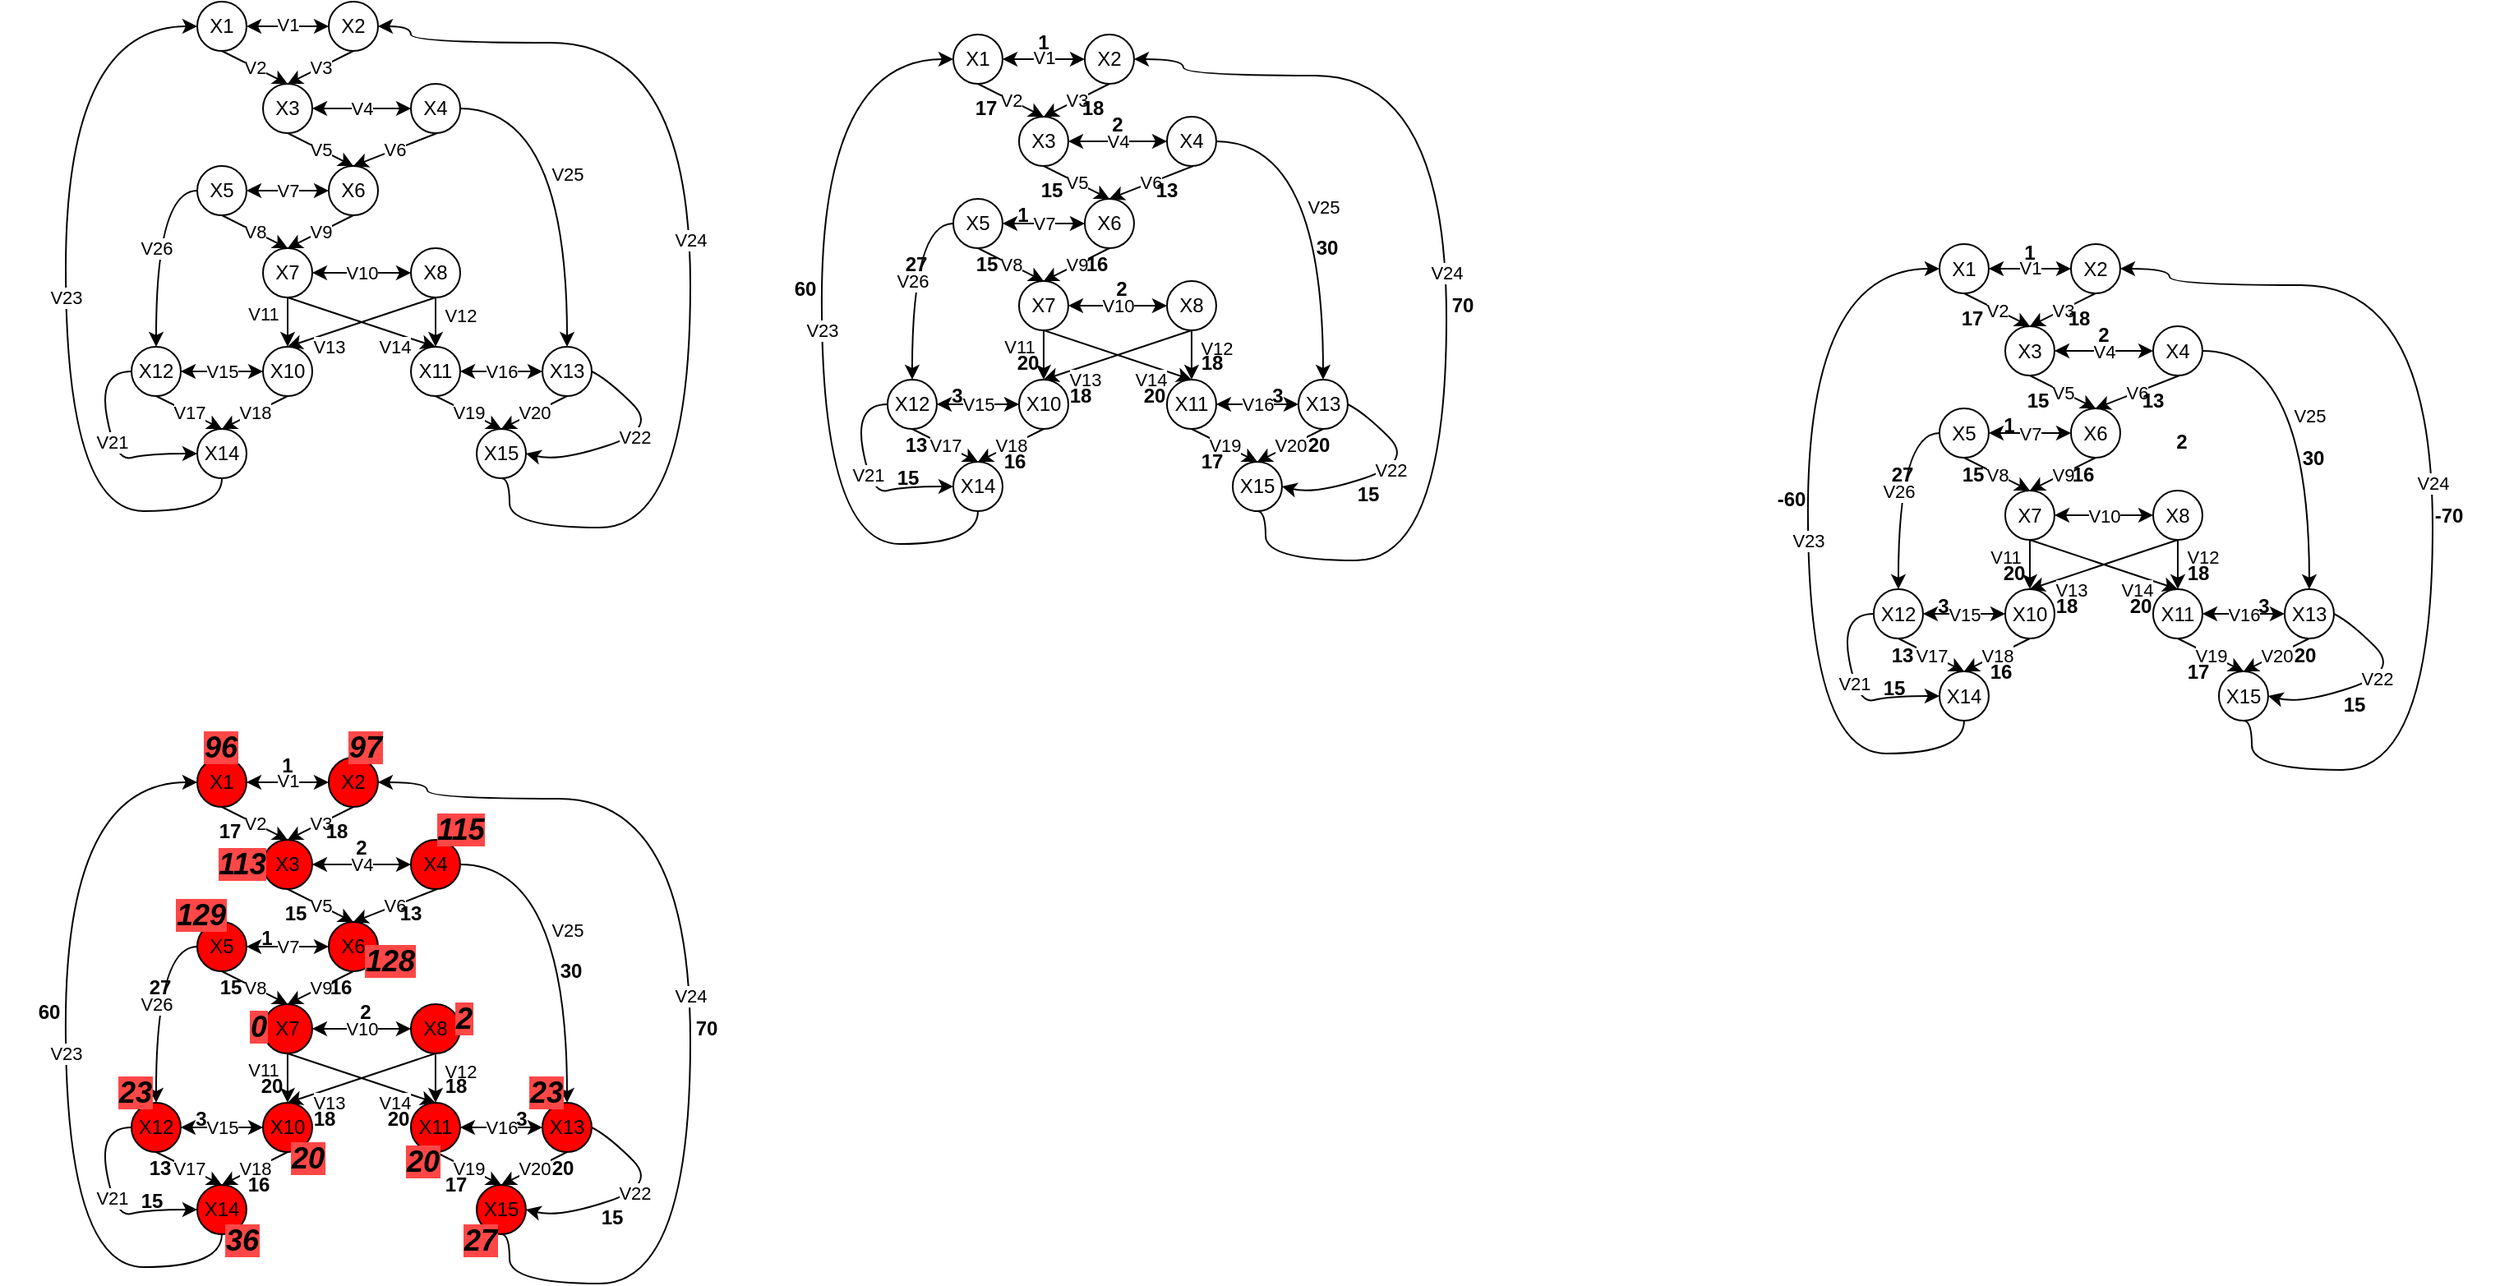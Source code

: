 <mxfile version="24.8.3">
  <diagram name="Страница — 1" id="NswS1KVfmSA2DbpRanFU">
    <mxGraphModel dx="819" dy="434" grid="1" gridSize="10" guides="1" tooltips="1" connect="1" arrows="1" fold="1" page="1" pageScale="1" pageWidth="827" pageHeight="1169" math="0" shadow="0">
      <root>
        <mxCell id="0" />
        <mxCell id="1" parent="0" />
        <mxCell id="vdaxjqXT8XuvJRHG-bB9-1" value="X1" style="ellipse;whiteSpace=wrap;html=1;aspect=fixed;" vertex="1" parent="1">
          <mxGeometry x="240" y="50" width="30" height="30" as="geometry" />
        </mxCell>
        <mxCell id="vdaxjqXT8XuvJRHG-bB9-2" value="X2" style="ellipse;whiteSpace=wrap;html=1;aspect=fixed;" vertex="1" parent="1">
          <mxGeometry x="320" y="50" width="30" height="30" as="geometry" />
        </mxCell>
        <mxCell id="vdaxjqXT8XuvJRHG-bB9-4" value="X3" style="ellipse;whiteSpace=wrap;html=1;aspect=fixed;" vertex="1" parent="1">
          <mxGeometry x="280" y="100" width="30" height="30" as="geometry" />
        </mxCell>
        <mxCell id="vdaxjqXT8XuvJRHG-bB9-46" value="V25" style="edgeStyle=orthogonalEdgeStyle;rounded=0;orthogonalLoop=1;jettySize=auto;html=1;entryX=0.5;entryY=0;entryDx=0;entryDy=0;curved=1;" edge="1" parent="1" source="vdaxjqXT8XuvJRHG-bB9-5" target="vdaxjqXT8XuvJRHG-bB9-12">
          <mxGeometry relative="1" as="geometry" />
        </mxCell>
        <mxCell id="vdaxjqXT8XuvJRHG-bB9-5" value="X4" style="ellipse;whiteSpace=wrap;html=1;aspect=fixed;" vertex="1" parent="1">
          <mxGeometry x="370" y="100" width="30" height="30" as="geometry" />
        </mxCell>
        <mxCell id="vdaxjqXT8XuvJRHG-bB9-6" value="X6" style="ellipse;whiteSpace=wrap;html=1;aspect=fixed;" vertex="1" parent="1">
          <mxGeometry x="320" y="150" width="30" height="30" as="geometry" />
        </mxCell>
        <mxCell id="vdaxjqXT8XuvJRHG-bB9-7" value="X7" style="ellipse;whiteSpace=wrap;html=1;aspect=fixed;" vertex="1" parent="1">
          <mxGeometry x="280" y="200" width="30" height="30" as="geometry" />
        </mxCell>
        <mxCell id="vdaxjqXT8XuvJRHG-bB9-45" value="V26" style="edgeStyle=orthogonalEdgeStyle;rounded=0;orthogonalLoop=1;jettySize=auto;html=1;exitX=0;exitY=0.5;exitDx=0;exitDy=0;entryX=0.5;entryY=0;entryDx=0;entryDy=0;curved=1;" edge="1" parent="1" source="vdaxjqXT8XuvJRHG-bB9-8" target="vdaxjqXT8XuvJRHG-bB9-9">
          <mxGeometry relative="1" as="geometry" />
        </mxCell>
        <mxCell id="vdaxjqXT8XuvJRHG-bB9-8" value="X5" style="ellipse;whiteSpace=wrap;html=1;aspect=fixed;" vertex="1" parent="1">
          <mxGeometry x="240" y="150" width="30" height="30" as="geometry" />
        </mxCell>
        <mxCell id="vdaxjqXT8XuvJRHG-bB9-9" value="X12" style="ellipse;whiteSpace=wrap;html=1;aspect=fixed;" vertex="1" parent="1">
          <mxGeometry x="200" y="260" width="30" height="30" as="geometry" />
        </mxCell>
        <mxCell id="vdaxjqXT8XuvJRHG-bB9-43" value="V23" style="edgeStyle=orthogonalEdgeStyle;rounded=0;orthogonalLoop=1;jettySize=auto;html=1;entryX=0;entryY=0.5;entryDx=0;entryDy=0;curved=1;exitX=0.5;exitY=1;exitDx=0;exitDy=0;" edge="1" parent="1" source="vdaxjqXT8XuvJRHG-bB9-10" target="vdaxjqXT8XuvJRHG-bB9-1">
          <mxGeometry relative="1" as="geometry">
            <Array as="points">
              <mxPoint x="255" y="360" />
              <mxPoint x="160" y="360" />
              <mxPoint x="160" y="65" />
            </Array>
          </mxGeometry>
        </mxCell>
        <mxCell id="vdaxjqXT8XuvJRHG-bB9-10" value="X14" style="ellipse;whiteSpace=wrap;html=1;aspect=fixed;" vertex="1" parent="1">
          <mxGeometry x="240" y="310" width="30" height="30" as="geometry" />
        </mxCell>
        <mxCell id="vdaxjqXT8XuvJRHG-bB9-11" value="X15" style="ellipse;whiteSpace=wrap;html=1;aspect=fixed;" vertex="1" parent="1">
          <mxGeometry x="410" y="310" width="30" height="30" as="geometry" />
        </mxCell>
        <mxCell id="vdaxjqXT8XuvJRHG-bB9-12" value="X13" style="ellipse;whiteSpace=wrap;html=1;aspect=fixed;" vertex="1" parent="1">
          <mxGeometry x="450" y="260" width="30" height="30" as="geometry" />
        </mxCell>
        <mxCell id="vdaxjqXT8XuvJRHG-bB9-13" value="X11" style="ellipse;whiteSpace=wrap;html=1;aspect=fixed;" vertex="1" parent="1">
          <mxGeometry x="370" y="260" width="30" height="30" as="geometry" />
        </mxCell>
        <mxCell id="vdaxjqXT8XuvJRHG-bB9-14" value="X10" style="ellipse;whiteSpace=wrap;html=1;aspect=fixed;" vertex="1" parent="1">
          <mxGeometry x="280" y="260" width="30" height="30" as="geometry" />
        </mxCell>
        <mxCell id="vdaxjqXT8XuvJRHG-bB9-15" value="X8" style="ellipse;whiteSpace=wrap;html=1;aspect=fixed;" vertex="1" parent="1">
          <mxGeometry x="370" y="200" width="30" height="30" as="geometry" />
        </mxCell>
        <mxCell id="vdaxjqXT8XuvJRHG-bB9-18" value="" style="endArrow=classic;startArrow=classic;html=1;rounded=0;exitX=1;exitY=0.5;exitDx=0;exitDy=0;entryX=0;entryY=0.5;entryDx=0;entryDy=0;" edge="1" parent="1" source="vdaxjqXT8XuvJRHG-bB9-1" target="vdaxjqXT8XuvJRHG-bB9-2">
          <mxGeometry width="50" height="50" relative="1" as="geometry">
            <mxPoint x="390" y="220" as="sourcePoint" />
            <mxPoint x="440" y="170" as="targetPoint" />
          </mxGeometry>
        </mxCell>
        <mxCell id="vdaxjqXT8XuvJRHG-bB9-25" value="V1" style="edgeLabel;html=1;align=center;verticalAlign=middle;resizable=0;points=[];" vertex="1" connectable="0" parent="vdaxjqXT8XuvJRHG-bB9-18">
          <mxGeometry x="-0.016" y="1" relative="1" as="geometry">
            <mxPoint as="offset" />
          </mxGeometry>
        </mxCell>
        <mxCell id="vdaxjqXT8XuvJRHG-bB9-19" value="V2" style="endArrow=classic;html=1;rounded=0;exitX=0.5;exitY=1;exitDx=0;exitDy=0;entryX=0.5;entryY=0;entryDx=0;entryDy=0;" edge="1" parent="1" source="vdaxjqXT8XuvJRHG-bB9-1" target="vdaxjqXT8XuvJRHG-bB9-4">
          <mxGeometry width="50" height="50" relative="1" as="geometry">
            <mxPoint x="350" y="220" as="sourcePoint" />
            <mxPoint x="400" y="170" as="targetPoint" />
          </mxGeometry>
        </mxCell>
        <mxCell id="vdaxjqXT8XuvJRHG-bB9-20" value="V3" style="endArrow=classic;html=1;rounded=0;exitX=0.5;exitY=1;exitDx=0;exitDy=0;entryX=0.5;entryY=0;entryDx=0;entryDy=0;" edge="1" parent="1" source="vdaxjqXT8XuvJRHG-bB9-2" target="vdaxjqXT8XuvJRHG-bB9-4">
          <mxGeometry width="50" height="50" relative="1" as="geometry">
            <mxPoint x="350" y="220" as="sourcePoint" />
            <mxPoint x="400" y="170" as="targetPoint" />
          </mxGeometry>
        </mxCell>
        <mxCell id="vdaxjqXT8XuvJRHG-bB9-21" value="V4" style="endArrow=classic;startArrow=classic;html=1;rounded=0;entryX=0;entryY=0.5;entryDx=0;entryDy=0;exitX=1;exitY=0.5;exitDx=0;exitDy=0;" edge="1" parent="1" source="vdaxjqXT8XuvJRHG-bB9-4" target="vdaxjqXT8XuvJRHG-bB9-5">
          <mxGeometry width="50" height="50" relative="1" as="geometry">
            <mxPoint x="350" y="220" as="sourcePoint" />
            <mxPoint x="400" y="170" as="targetPoint" />
          </mxGeometry>
        </mxCell>
        <mxCell id="vdaxjqXT8XuvJRHG-bB9-22" value="V5" style="endArrow=classic;html=1;rounded=0;exitX=0.5;exitY=1;exitDx=0;exitDy=0;entryX=0.5;entryY=0;entryDx=0;entryDy=0;" edge="1" parent="1" source="vdaxjqXT8XuvJRHG-bB9-4" target="vdaxjqXT8XuvJRHG-bB9-6">
          <mxGeometry width="50" height="50" relative="1" as="geometry">
            <mxPoint x="350" y="220" as="sourcePoint" />
            <mxPoint x="400" y="170" as="targetPoint" />
          </mxGeometry>
        </mxCell>
        <mxCell id="vdaxjqXT8XuvJRHG-bB9-23" value="V6" style="endArrow=classic;html=1;rounded=0;entryX=0.5;entryY=0;entryDx=0;entryDy=0;exitX=0.533;exitY=1;exitDx=0;exitDy=0;exitPerimeter=0;" edge="1" parent="1" source="vdaxjqXT8XuvJRHG-bB9-5" target="vdaxjqXT8XuvJRHG-bB9-6">
          <mxGeometry width="50" height="50" relative="1" as="geometry">
            <mxPoint x="350" y="220" as="sourcePoint" />
            <mxPoint x="400" y="170" as="targetPoint" />
          </mxGeometry>
        </mxCell>
        <mxCell id="vdaxjqXT8XuvJRHG-bB9-24" value="V7" style="endArrow=classic;startArrow=classic;html=1;rounded=0;exitX=1;exitY=0.5;exitDx=0;exitDy=0;entryX=0;entryY=0.5;entryDx=0;entryDy=0;" edge="1" parent="1" source="vdaxjqXT8XuvJRHG-bB9-8" target="vdaxjqXT8XuvJRHG-bB9-6">
          <mxGeometry width="50" height="50" relative="1" as="geometry">
            <mxPoint x="350" y="220" as="sourcePoint" />
            <mxPoint x="330" y="165" as="targetPoint" />
          </mxGeometry>
        </mxCell>
        <mxCell id="vdaxjqXT8XuvJRHG-bB9-26" value="V8" style="endArrow=classic;html=1;rounded=0;exitX=0.5;exitY=1;exitDx=0;exitDy=0;entryX=0.5;entryY=0;entryDx=0;entryDy=0;" edge="1" parent="1" source="vdaxjqXT8XuvJRHG-bB9-8" target="vdaxjqXT8XuvJRHG-bB9-7">
          <mxGeometry width="50" height="50" relative="1" as="geometry">
            <mxPoint x="350" y="220" as="sourcePoint" />
            <mxPoint x="400" y="170" as="targetPoint" />
          </mxGeometry>
        </mxCell>
        <mxCell id="vdaxjqXT8XuvJRHG-bB9-27" value="V9" style="endArrow=classic;html=1;rounded=0;exitX=0.5;exitY=1;exitDx=0;exitDy=0;entryX=0.5;entryY=0;entryDx=0;entryDy=0;" edge="1" parent="1" source="vdaxjqXT8XuvJRHG-bB9-6" target="vdaxjqXT8XuvJRHG-bB9-7">
          <mxGeometry width="50" height="50" relative="1" as="geometry">
            <mxPoint x="255" y="190" as="sourcePoint" />
            <mxPoint x="305" y="210" as="targetPoint" />
          </mxGeometry>
        </mxCell>
        <mxCell id="vdaxjqXT8XuvJRHG-bB9-28" value="V10" style="endArrow=classic;startArrow=classic;html=1;rounded=0;exitX=1;exitY=0.5;exitDx=0;exitDy=0;entryX=0;entryY=0.5;entryDx=0;entryDy=0;" edge="1" parent="1" source="vdaxjqXT8XuvJRHG-bB9-7" target="vdaxjqXT8XuvJRHG-bB9-15">
          <mxGeometry width="50" height="50" relative="1" as="geometry">
            <mxPoint x="350" y="220" as="sourcePoint" />
            <mxPoint x="400" y="170" as="targetPoint" />
          </mxGeometry>
        </mxCell>
        <mxCell id="vdaxjqXT8XuvJRHG-bB9-29" value="V16" style="endArrow=classic;startArrow=classic;html=1;rounded=0;exitX=1;exitY=0.5;exitDx=0;exitDy=0;entryX=0;entryY=0.5;entryDx=0;entryDy=0;" edge="1" parent="1" source="vdaxjqXT8XuvJRHG-bB9-13" target="vdaxjqXT8XuvJRHG-bB9-12">
          <mxGeometry width="50" height="50" relative="1" as="geometry">
            <mxPoint x="350" y="220" as="sourcePoint" />
            <mxPoint x="540" y="270" as="targetPoint" />
          </mxGeometry>
        </mxCell>
        <mxCell id="vdaxjqXT8XuvJRHG-bB9-30" value="V14" style="endArrow=classic;html=1;rounded=0;entryX=0.5;entryY=0;entryDx=0;entryDy=0;exitX=0.5;exitY=1;exitDx=0;exitDy=0;" edge="1" parent="1" source="vdaxjqXT8XuvJRHG-bB9-7" target="vdaxjqXT8XuvJRHG-bB9-13">
          <mxGeometry x="0.5" y="-8" width="50" height="50" relative="1" as="geometry">
            <mxPoint x="350" y="220" as="sourcePoint" />
            <mxPoint x="400" y="170" as="targetPoint" />
            <mxPoint as="offset" />
          </mxGeometry>
        </mxCell>
        <mxCell id="vdaxjqXT8XuvJRHG-bB9-31" value="V13" style="endArrow=classic;html=1;rounded=0;entryX=0.5;entryY=0;entryDx=0;entryDy=0;exitX=0.5;exitY=1;exitDx=0;exitDy=0;" edge="1" parent="1" source="vdaxjqXT8XuvJRHG-bB9-15" target="vdaxjqXT8XuvJRHG-bB9-14">
          <mxGeometry x="0.5" y="8" width="50" height="50" relative="1" as="geometry">
            <mxPoint x="305" y="240" as="sourcePoint" />
            <mxPoint x="395" y="270" as="targetPoint" />
            <mxPoint as="offset" />
          </mxGeometry>
        </mxCell>
        <mxCell id="vdaxjqXT8XuvJRHG-bB9-32" value="V11" style="endArrow=classic;html=1;rounded=0;entryX=0.5;entryY=0;entryDx=0;entryDy=0;exitX=0.5;exitY=1;exitDx=0;exitDy=0;" edge="1" parent="1" source="vdaxjqXT8XuvJRHG-bB9-7" target="vdaxjqXT8XuvJRHG-bB9-14">
          <mxGeometry x="-0.333" y="-15" width="50" height="50" relative="1" as="geometry">
            <mxPoint x="350" y="220" as="sourcePoint" />
            <mxPoint x="400" y="170" as="targetPoint" />
            <mxPoint as="offset" />
          </mxGeometry>
        </mxCell>
        <mxCell id="vdaxjqXT8XuvJRHG-bB9-33" value="V12" style="endArrow=classic;html=1;rounded=0;entryX=0.5;entryY=0;entryDx=0;entryDy=0;exitX=0.5;exitY=1;exitDx=0;exitDy=0;" edge="1" parent="1" source="vdaxjqXT8XuvJRHG-bB9-15" target="vdaxjqXT8XuvJRHG-bB9-13">
          <mxGeometry x="-0.31" y="15" width="50" height="50" relative="1" as="geometry">
            <mxPoint x="315" y="250" as="sourcePoint" />
            <mxPoint x="405" y="280" as="targetPoint" />
            <mxPoint as="offset" />
          </mxGeometry>
        </mxCell>
        <mxCell id="vdaxjqXT8XuvJRHG-bB9-34" value="V15" style="endArrow=classic;startArrow=classic;html=1;rounded=0;exitX=1;exitY=0.5;exitDx=0;exitDy=0;entryX=0;entryY=0.5;entryDx=0;entryDy=0;" edge="1" parent="1" source="vdaxjqXT8XuvJRHG-bB9-9" target="vdaxjqXT8XuvJRHG-bB9-14">
          <mxGeometry width="50" height="50" relative="1" as="geometry">
            <mxPoint x="350" y="220" as="sourcePoint" />
            <mxPoint x="400" y="170" as="targetPoint" />
          </mxGeometry>
        </mxCell>
        <mxCell id="vdaxjqXT8XuvJRHG-bB9-35" value="V18" style="endArrow=classic;html=1;rounded=0;entryX=0.5;entryY=0;entryDx=0;entryDy=0;exitX=0.5;exitY=1;exitDx=0;exitDy=0;" edge="1" parent="1" source="vdaxjqXT8XuvJRHG-bB9-14" target="vdaxjqXT8XuvJRHG-bB9-10">
          <mxGeometry width="50" height="50" relative="1" as="geometry">
            <mxPoint x="350" y="220" as="sourcePoint" />
            <mxPoint x="400" y="170" as="targetPoint" />
          </mxGeometry>
        </mxCell>
        <mxCell id="vdaxjqXT8XuvJRHG-bB9-36" value="V17" style="endArrow=classic;html=1;rounded=0;exitX=0.5;exitY=1;exitDx=0;exitDy=0;entryX=0.5;entryY=0;entryDx=0;entryDy=0;" edge="1" parent="1" source="vdaxjqXT8XuvJRHG-bB9-9" target="vdaxjqXT8XuvJRHG-bB9-10">
          <mxGeometry width="50" height="50" relative="1" as="geometry">
            <mxPoint x="305" y="300" as="sourcePoint" />
            <mxPoint x="255" y="310" as="targetPoint" />
          </mxGeometry>
        </mxCell>
        <mxCell id="vdaxjqXT8XuvJRHG-bB9-37" value="V20" style="endArrow=classic;html=1;rounded=0;entryX=0.5;entryY=0;entryDx=0;entryDy=0;exitX=0.5;exitY=1;exitDx=0;exitDy=0;" edge="1" parent="1" source="vdaxjqXT8XuvJRHG-bB9-12" target="vdaxjqXT8XuvJRHG-bB9-11">
          <mxGeometry width="50" height="50" relative="1" as="geometry">
            <mxPoint x="315" y="310" as="sourcePoint" />
            <mxPoint x="275" y="330" as="targetPoint" />
          </mxGeometry>
        </mxCell>
        <mxCell id="vdaxjqXT8XuvJRHG-bB9-38" value="V19" style="endArrow=classic;html=1;rounded=0;entryX=0.5;entryY=0;entryDx=0;entryDy=0;exitX=0.5;exitY=1;exitDx=0;exitDy=0;" edge="1" parent="1" source="vdaxjqXT8XuvJRHG-bB9-13" target="vdaxjqXT8XuvJRHG-bB9-11">
          <mxGeometry width="50" height="50" relative="1" as="geometry">
            <mxPoint x="325" y="320" as="sourcePoint" />
            <mxPoint x="285" y="340" as="targetPoint" />
          </mxGeometry>
        </mxCell>
        <mxCell id="vdaxjqXT8XuvJRHG-bB9-41" value="V21" style="curved=1;endArrow=classic;html=1;rounded=0;entryX=0;entryY=0.5;entryDx=0;entryDy=0;exitX=0;exitY=0.5;exitDx=0;exitDy=0;" edge="1" parent="1" source="vdaxjqXT8XuvJRHG-bB9-9" target="vdaxjqXT8XuvJRHG-bB9-10">
          <mxGeometry width="50" height="50" relative="1" as="geometry">
            <mxPoint x="130" y="360" as="sourcePoint" />
            <mxPoint x="180" y="310" as="targetPoint" />
            <Array as="points">
              <mxPoint x="180" y="275" />
              <mxPoint x="190" y="330" />
              <mxPoint x="210" y="325" />
            </Array>
          </mxGeometry>
        </mxCell>
        <mxCell id="vdaxjqXT8XuvJRHG-bB9-42" value="V22" style="curved=1;endArrow=classic;html=1;rounded=0;entryX=1;entryY=0.5;entryDx=0;entryDy=0;exitX=1;exitY=0.5;exitDx=0;exitDy=0;" edge="1" parent="1" source="vdaxjqXT8XuvJRHG-bB9-12" target="vdaxjqXT8XuvJRHG-bB9-11">
          <mxGeometry width="50" height="50" relative="1" as="geometry">
            <mxPoint x="510" y="280" as="sourcePoint" />
            <mxPoint x="550" y="330" as="targetPoint" />
            <Array as="points">
              <mxPoint x="490" y="280" />
              <mxPoint x="520" y="310" />
              <mxPoint x="460" y="330" />
            </Array>
          </mxGeometry>
        </mxCell>
        <mxCell id="vdaxjqXT8XuvJRHG-bB9-44" value="V24" style="edgeStyle=orthogonalEdgeStyle;rounded=0;orthogonalLoop=1;jettySize=auto;html=1;entryX=1;entryY=0.5;entryDx=0;entryDy=0;curved=1;exitX=0.5;exitY=1;exitDx=0;exitDy=0;" edge="1" parent="1" source="vdaxjqXT8XuvJRHG-bB9-11" target="vdaxjqXT8XuvJRHG-bB9-2">
          <mxGeometry relative="1" as="geometry">
            <mxPoint x="265" y="350" as="sourcePoint" />
            <mxPoint x="250" y="75" as="targetPoint" />
            <Array as="points">
              <mxPoint x="430" y="340" />
              <mxPoint x="430" y="370" />
              <mxPoint x="540" y="370" />
              <mxPoint x="540" y="75" />
              <mxPoint x="370" y="75" />
              <mxPoint x="370" y="65" />
            </Array>
          </mxGeometry>
        </mxCell>
        <mxCell id="vdaxjqXT8XuvJRHG-bB9-188" value="X1" style="ellipse;whiteSpace=wrap;html=1;aspect=fixed;" vertex="1" parent="1">
          <mxGeometry x="699.97" y="70" width="30" height="30" as="geometry" />
        </mxCell>
        <mxCell id="vdaxjqXT8XuvJRHG-bB9-189" value="X2" style="ellipse;whiteSpace=wrap;html=1;aspect=fixed;" vertex="1" parent="1">
          <mxGeometry x="779.97" y="70" width="30" height="30" as="geometry" />
        </mxCell>
        <mxCell id="vdaxjqXT8XuvJRHG-bB9-190" value="X3" style="ellipse;whiteSpace=wrap;html=1;aspect=fixed;" vertex="1" parent="1">
          <mxGeometry x="739.97" y="120" width="30" height="30" as="geometry" />
        </mxCell>
        <mxCell id="vdaxjqXT8XuvJRHG-bB9-191" value="V25" style="edgeStyle=orthogonalEdgeStyle;rounded=0;orthogonalLoop=1;jettySize=auto;html=1;entryX=0.5;entryY=0;entryDx=0;entryDy=0;curved=1;" edge="1" parent="1" source="vdaxjqXT8XuvJRHG-bB9-192" target="vdaxjqXT8XuvJRHG-bB9-201">
          <mxGeometry relative="1" as="geometry" />
        </mxCell>
        <mxCell id="vdaxjqXT8XuvJRHG-bB9-192" value="X4" style="ellipse;whiteSpace=wrap;html=1;aspect=fixed;" vertex="1" parent="1">
          <mxGeometry x="829.97" y="120" width="30" height="30" as="geometry" />
        </mxCell>
        <mxCell id="vdaxjqXT8XuvJRHG-bB9-193" value="X6" style="ellipse;whiteSpace=wrap;html=1;aspect=fixed;" vertex="1" parent="1">
          <mxGeometry x="779.97" y="170" width="30" height="30" as="geometry" />
        </mxCell>
        <mxCell id="vdaxjqXT8XuvJRHG-bB9-194" value="X7" style="ellipse;whiteSpace=wrap;html=1;aspect=fixed;" vertex="1" parent="1">
          <mxGeometry x="739.97" y="220" width="30" height="30" as="geometry" />
        </mxCell>
        <mxCell id="vdaxjqXT8XuvJRHG-bB9-195" value="V26" style="edgeStyle=orthogonalEdgeStyle;rounded=0;orthogonalLoop=1;jettySize=auto;html=1;exitX=0;exitY=0.5;exitDx=0;exitDy=0;entryX=0.5;entryY=0;entryDx=0;entryDy=0;curved=1;" edge="1" parent="1" source="vdaxjqXT8XuvJRHG-bB9-196" target="vdaxjqXT8XuvJRHG-bB9-197">
          <mxGeometry relative="1" as="geometry" />
        </mxCell>
        <mxCell id="vdaxjqXT8XuvJRHG-bB9-196" value="X5" style="ellipse;whiteSpace=wrap;html=1;aspect=fixed;" vertex="1" parent="1">
          <mxGeometry x="699.97" y="170" width="30" height="30" as="geometry" />
        </mxCell>
        <mxCell id="vdaxjqXT8XuvJRHG-bB9-197" value="X12" style="ellipse;whiteSpace=wrap;html=1;aspect=fixed;" vertex="1" parent="1">
          <mxGeometry x="659.97" y="280" width="30" height="30" as="geometry" />
        </mxCell>
        <mxCell id="vdaxjqXT8XuvJRHG-bB9-198" value="V23" style="edgeStyle=orthogonalEdgeStyle;rounded=0;orthogonalLoop=1;jettySize=auto;html=1;entryX=0;entryY=0.5;entryDx=0;entryDy=0;curved=1;exitX=0.5;exitY=1;exitDx=0;exitDy=0;" edge="1" parent="1" source="vdaxjqXT8XuvJRHG-bB9-199" target="vdaxjqXT8XuvJRHG-bB9-188">
          <mxGeometry relative="1" as="geometry">
            <Array as="points">
              <mxPoint x="714.97" y="380" />
              <mxPoint x="619.97" y="380" />
              <mxPoint x="619.97" y="85" />
            </Array>
          </mxGeometry>
        </mxCell>
        <mxCell id="vdaxjqXT8XuvJRHG-bB9-199" value="X14" style="ellipse;whiteSpace=wrap;html=1;aspect=fixed;" vertex="1" parent="1">
          <mxGeometry x="699.97" y="330" width="30" height="30" as="geometry" />
        </mxCell>
        <mxCell id="vdaxjqXT8XuvJRHG-bB9-200" value="X15" style="ellipse;whiteSpace=wrap;html=1;aspect=fixed;" vertex="1" parent="1">
          <mxGeometry x="869.97" y="330" width="30" height="30" as="geometry" />
        </mxCell>
        <mxCell id="vdaxjqXT8XuvJRHG-bB9-201" value="X13" style="ellipse;whiteSpace=wrap;html=1;aspect=fixed;" vertex="1" parent="1">
          <mxGeometry x="909.97" y="280" width="30" height="30" as="geometry" />
        </mxCell>
        <mxCell id="vdaxjqXT8XuvJRHG-bB9-202" value="X11" style="ellipse;whiteSpace=wrap;html=1;aspect=fixed;" vertex="1" parent="1">
          <mxGeometry x="829.97" y="280" width="30" height="30" as="geometry" />
        </mxCell>
        <mxCell id="vdaxjqXT8XuvJRHG-bB9-203" value="X10" style="ellipse;whiteSpace=wrap;html=1;aspect=fixed;" vertex="1" parent="1">
          <mxGeometry x="739.97" y="280" width="30" height="30" as="geometry" />
        </mxCell>
        <mxCell id="vdaxjqXT8XuvJRHG-bB9-204" value="X8" style="ellipse;whiteSpace=wrap;html=1;aspect=fixed;" vertex="1" parent="1">
          <mxGeometry x="829.97" y="220" width="30" height="30" as="geometry" />
        </mxCell>
        <mxCell id="vdaxjqXT8XuvJRHG-bB9-205" value="" style="endArrow=classic;startArrow=classic;html=1;rounded=0;exitX=1;exitY=0.5;exitDx=0;exitDy=0;entryX=0;entryY=0.5;entryDx=0;entryDy=0;" edge="1" parent="1" source="vdaxjqXT8XuvJRHG-bB9-188" target="vdaxjqXT8XuvJRHG-bB9-189">
          <mxGeometry width="50" height="50" relative="1" as="geometry">
            <mxPoint x="849.97" y="240" as="sourcePoint" />
            <mxPoint x="899.97" y="190" as="targetPoint" />
          </mxGeometry>
        </mxCell>
        <mxCell id="vdaxjqXT8XuvJRHG-bB9-206" value="V1" style="edgeLabel;html=1;align=center;verticalAlign=middle;resizable=0;points=[];" vertex="1" connectable="0" parent="vdaxjqXT8XuvJRHG-bB9-205">
          <mxGeometry x="-0.016" y="1" relative="1" as="geometry">
            <mxPoint as="offset" />
          </mxGeometry>
        </mxCell>
        <mxCell id="vdaxjqXT8XuvJRHG-bB9-207" value="V2" style="endArrow=classic;html=1;rounded=0;exitX=0.5;exitY=1;exitDx=0;exitDy=0;entryX=0.5;entryY=0;entryDx=0;entryDy=0;" edge="1" parent="1" source="vdaxjqXT8XuvJRHG-bB9-188" target="vdaxjqXT8XuvJRHG-bB9-190">
          <mxGeometry width="50" height="50" relative="1" as="geometry">
            <mxPoint x="809.97" y="240" as="sourcePoint" />
            <mxPoint x="859.97" y="190" as="targetPoint" />
          </mxGeometry>
        </mxCell>
        <mxCell id="vdaxjqXT8XuvJRHG-bB9-208" value="V3" style="endArrow=classic;html=1;rounded=0;exitX=0.5;exitY=1;exitDx=0;exitDy=0;entryX=0.5;entryY=0;entryDx=0;entryDy=0;" edge="1" parent="1" source="vdaxjqXT8XuvJRHG-bB9-189" target="vdaxjqXT8XuvJRHG-bB9-190">
          <mxGeometry width="50" height="50" relative="1" as="geometry">
            <mxPoint x="809.97" y="240" as="sourcePoint" />
            <mxPoint x="859.97" y="190" as="targetPoint" />
          </mxGeometry>
        </mxCell>
        <mxCell id="vdaxjqXT8XuvJRHG-bB9-209" value="V4" style="endArrow=classic;startArrow=classic;html=1;rounded=0;entryX=0;entryY=0.5;entryDx=0;entryDy=0;exitX=1;exitY=0.5;exitDx=0;exitDy=0;" edge="1" parent="1" source="vdaxjqXT8XuvJRHG-bB9-190" target="vdaxjqXT8XuvJRHG-bB9-192">
          <mxGeometry width="50" height="50" relative="1" as="geometry">
            <mxPoint x="809.97" y="240" as="sourcePoint" />
            <mxPoint x="859.97" y="190" as="targetPoint" />
          </mxGeometry>
        </mxCell>
        <mxCell id="vdaxjqXT8XuvJRHG-bB9-210" value="V5" style="endArrow=classic;html=1;rounded=0;exitX=0.5;exitY=1;exitDx=0;exitDy=0;entryX=0.5;entryY=0;entryDx=0;entryDy=0;" edge="1" parent="1" source="vdaxjqXT8XuvJRHG-bB9-190" target="vdaxjqXT8XuvJRHG-bB9-193">
          <mxGeometry width="50" height="50" relative="1" as="geometry">
            <mxPoint x="809.97" y="240" as="sourcePoint" />
            <mxPoint x="859.97" y="190" as="targetPoint" />
          </mxGeometry>
        </mxCell>
        <mxCell id="vdaxjqXT8XuvJRHG-bB9-211" value="V6" style="endArrow=classic;html=1;rounded=0;entryX=0.5;entryY=0;entryDx=0;entryDy=0;exitX=0.533;exitY=1;exitDx=0;exitDy=0;exitPerimeter=0;" edge="1" parent="1" source="vdaxjqXT8XuvJRHG-bB9-192" target="vdaxjqXT8XuvJRHG-bB9-193">
          <mxGeometry width="50" height="50" relative="1" as="geometry">
            <mxPoint x="809.97" y="240" as="sourcePoint" />
            <mxPoint x="859.97" y="190" as="targetPoint" />
          </mxGeometry>
        </mxCell>
        <mxCell id="vdaxjqXT8XuvJRHG-bB9-212" value="V7" style="endArrow=classic;startArrow=classic;html=1;rounded=0;exitX=1;exitY=0.5;exitDx=0;exitDy=0;entryX=0;entryY=0.5;entryDx=0;entryDy=0;" edge="1" parent="1" source="vdaxjqXT8XuvJRHG-bB9-196" target="vdaxjqXT8XuvJRHG-bB9-193">
          <mxGeometry width="50" height="50" relative="1" as="geometry">
            <mxPoint x="809.97" y="240" as="sourcePoint" />
            <mxPoint x="789.97" y="185" as="targetPoint" />
          </mxGeometry>
        </mxCell>
        <mxCell id="vdaxjqXT8XuvJRHG-bB9-213" value="V8" style="endArrow=classic;html=1;rounded=0;exitX=0.5;exitY=1;exitDx=0;exitDy=0;entryX=0.5;entryY=0;entryDx=0;entryDy=0;" edge="1" parent="1" source="vdaxjqXT8XuvJRHG-bB9-196" target="vdaxjqXT8XuvJRHG-bB9-194">
          <mxGeometry width="50" height="50" relative="1" as="geometry">
            <mxPoint x="809.97" y="240" as="sourcePoint" />
            <mxPoint x="859.97" y="190" as="targetPoint" />
          </mxGeometry>
        </mxCell>
        <mxCell id="vdaxjqXT8XuvJRHG-bB9-214" value="V9" style="endArrow=classic;html=1;rounded=0;exitX=0.5;exitY=1;exitDx=0;exitDy=0;entryX=0.5;entryY=0;entryDx=0;entryDy=0;" edge="1" parent="1" source="vdaxjqXT8XuvJRHG-bB9-193" target="vdaxjqXT8XuvJRHG-bB9-194">
          <mxGeometry width="50" height="50" relative="1" as="geometry">
            <mxPoint x="714.97" y="210" as="sourcePoint" />
            <mxPoint x="764.97" y="230" as="targetPoint" />
          </mxGeometry>
        </mxCell>
        <mxCell id="vdaxjqXT8XuvJRHG-bB9-215" value="V10" style="endArrow=classic;startArrow=classic;html=1;rounded=0;exitX=1;exitY=0.5;exitDx=0;exitDy=0;entryX=0;entryY=0.5;entryDx=0;entryDy=0;" edge="1" parent="1" source="vdaxjqXT8XuvJRHG-bB9-194" target="vdaxjqXT8XuvJRHG-bB9-204">
          <mxGeometry width="50" height="50" relative="1" as="geometry">
            <mxPoint x="809.97" y="240" as="sourcePoint" />
            <mxPoint x="859.97" y="190" as="targetPoint" />
          </mxGeometry>
        </mxCell>
        <mxCell id="vdaxjqXT8XuvJRHG-bB9-216" value="V16" style="endArrow=classic;startArrow=classic;html=1;rounded=0;exitX=1;exitY=0.5;exitDx=0;exitDy=0;entryX=0;entryY=0.5;entryDx=0;entryDy=0;" edge="1" parent="1" source="vdaxjqXT8XuvJRHG-bB9-202" target="vdaxjqXT8XuvJRHG-bB9-201">
          <mxGeometry width="50" height="50" relative="1" as="geometry">
            <mxPoint x="809.97" y="240" as="sourcePoint" />
            <mxPoint x="999.97" y="290" as="targetPoint" />
          </mxGeometry>
        </mxCell>
        <mxCell id="vdaxjqXT8XuvJRHG-bB9-217" value="V14" style="endArrow=classic;html=1;rounded=0;entryX=0.5;entryY=0;entryDx=0;entryDy=0;exitX=0.5;exitY=1;exitDx=0;exitDy=0;" edge="1" parent="1" source="vdaxjqXT8XuvJRHG-bB9-194" target="vdaxjqXT8XuvJRHG-bB9-202">
          <mxGeometry x="0.5" y="-8" width="50" height="50" relative="1" as="geometry">
            <mxPoint x="809.97" y="240" as="sourcePoint" />
            <mxPoint x="859.97" y="190" as="targetPoint" />
            <mxPoint as="offset" />
          </mxGeometry>
        </mxCell>
        <mxCell id="vdaxjqXT8XuvJRHG-bB9-218" value="V13" style="endArrow=classic;html=1;rounded=0;entryX=0.5;entryY=0;entryDx=0;entryDy=0;exitX=0.5;exitY=1;exitDx=0;exitDy=0;" edge="1" parent="1" source="vdaxjqXT8XuvJRHG-bB9-204" target="vdaxjqXT8XuvJRHG-bB9-203">
          <mxGeometry x="0.5" y="8" width="50" height="50" relative="1" as="geometry">
            <mxPoint x="764.97" y="260" as="sourcePoint" />
            <mxPoint x="854.97" y="290" as="targetPoint" />
            <mxPoint as="offset" />
          </mxGeometry>
        </mxCell>
        <mxCell id="vdaxjqXT8XuvJRHG-bB9-219" value="V11" style="endArrow=classic;html=1;rounded=0;entryX=0.5;entryY=0;entryDx=0;entryDy=0;exitX=0.5;exitY=1;exitDx=0;exitDy=0;" edge="1" parent="1" source="vdaxjqXT8XuvJRHG-bB9-194" target="vdaxjqXT8XuvJRHG-bB9-203">
          <mxGeometry x="-0.333" y="-15" width="50" height="50" relative="1" as="geometry">
            <mxPoint x="809.97" y="240" as="sourcePoint" />
            <mxPoint x="859.97" y="190" as="targetPoint" />
            <mxPoint as="offset" />
          </mxGeometry>
        </mxCell>
        <mxCell id="vdaxjqXT8XuvJRHG-bB9-220" value="V12" style="endArrow=classic;html=1;rounded=0;entryX=0.5;entryY=0;entryDx=0;entryDy=0;exitX=0.5;exitY=1;exitDx=0;exitDy=0;" edge="1" parent="1" source="vdaxjqXT8XuvJRHG-bB9-204" target="vdaxjqXT8XuvJRHG-bB9-202">
          <mxGeometry x="-0.31" y="15" width="50" height="50" relative="1" as="geometry">
            <mxPoint x="774.97" y="270" as="sourcePoint" />
            <mxPoint x="864.97" y="300" as="targetPoint" />
            <mxPoint as="offset" />
          </mxGeometry>
        </mxCell>
        <mxCell id="vdaxjqXT8XuvJRHG-bB9-221" value="V15" style="endArrow=classic;startArrow=classic;html=1;rounded=0;exitX=1;exitY=0.5;exitDx=0;exitDy=0;entryX=0;entryY=0.5;entryDx=0;entryDy=0;" edge="1" parent="1" source="vdaxjqXT8XuvJRHG-bB9-197" target="vdaxjqXT8XuvJRHG-bB9-203">
          <mxGeometry width="50" height="50" relative="1" as="geometry">
            <mxPoint x="809.97" y="240" as="sourcePoint" />
            <mxPoint x="859.97" y="190" as="targetPoint" />
          </mxGeometry>
        </mxCell>
        <mxCell id="vdaxjqXT8XuvJRHG-bB9-222" value="V18" style="endArrow=classic;html=1;rounded=0;entryX=0.5;entryY=0;entryDx=0;entryDy=0;exitX=0.5;exitY=1;exitDx=0;exitDy=0;" edge="1" parent="1" source="vdaxjqXT8XuvJRHG-bB9-203" target="vdaxjqXT8XuvJRHG-bB9-199">
          <mxGeometry width="50" height="50" relative="1" as="geometry">
            <mxPoint x="809.97" y="240" as="sourcePoint" />
            <mxPoint x="859.97" y="190" as="targetPoint" />
          </mxGeometry>
        </mxCell>
        <mxCell id="vdaxjqXT8XuvJRHG-bB9-223" value="V17" style="endArrow=classic;html=1;rounded=0;exitX=0.5;exitY=1;exitDx=0;exitDy=0;entryX=0.5;entryY=0;entryDx=0;entryDy=0;" edge="1" parent="1" source="vdaxjqXT8XuvJRHG-bB9-197" target="vdaxjqXT8XuvJRHG-bB9-199">
          <mxGeometry width="50" height="50" relative="1" as="geometry">
            <mxPoint x="764.97" y="320" as="sourcePoint" />
            <mxPoint x="714.97" y="330" as="targetPoint" />
          </mxGeometry>
        </mxCell>
        <mxCell id="vdaxjqXT8XuvJRHG-bB9-224" value="V20" style="endArrow=classic;html=1;rounded=0;entryX=0.5;entryY=0;entryDx=0;entryDy=0;exitX=0.5;exitY=1;exitDx=0;exitDy=0;" edge="1" parent="1" source="vdaxjqXT8XuvJRHG-bB9-201" target="vdaxjqXT8XuvJRHG-bB9-200">
          <mxGeometry width="50" height="50" relative="1" as="geometry">
            <mxPoint x="774.97" y="330" as="sourcePoint" />
            <mxPoint x="734.97" y="350" as="targetPoint" />
          </mxGeometry>
        </mxCell>
        <mxCell id="vdaxjqXT8XuvJRHG-bB9-225" value="V19" style="endArrow=classic;html=1;rounded=0;entryX=0.5;entryY=0;entryDx=0;entryDy=0;exitX=0.5;exitY=1;exitDx=0;exitDy=0;" edge="1" parent="1" source="vdaxjqXT8XuvJRHG-bB9-202" target="vdaxjqXT8XuvJRHG-bB9-200">
          <mxGeometry width="50" height="50" relative="1" as="geometry">
            <mxPoint x="784.97" y="340" as="sourcePoint" />
            <mxPoint x="744.97" y="360" as="targetPoint" />
          </mxGeometry>
        </mxCell>
        <mxCell id="vdaxjqXT8XuvJRHG-bB9-226" value="V21" style="curved=1;endArrow=classic;html=1;rounded=0;entryX=0;entryY=0.5;entryDx=0;entryDy=0;exitX=0;exitY=0.5;exitDx=0;exitDy=0;" edge="1" parent="1" source="vdaxjqXT8XuvJRHG-bB9-197" target="vdaxjqXT8XuvJRHG-bB9-199">
          <mxGeometry width="50" height="50" relative="1" as="geometry">
            <mxPoint x="589.97" y="380" as="sourcePoint" />
            <mxPoint x="639.97" y="330" as="targetPoint" />
            <Array as="points">
              <mxPoint x="639.97" y="295" />
              <mxPoint x="649.97" y="350" />
              <mxPoint x="669.97" y="345" />
            </Array>
          </mxGeometry>
        </mxCell>
        <mxCell id="vdaxjqXT8XuvJRHG-bB9-227" value="V22" style="curved=1;endArrow=classic;html=1;rounded=0;entryX=1;entryY=0.5;entryDx=0;entryDy=0;exitX=1;exitY=0.5;exitDx=0;exitDy=0;" edge="1" parent="1" source="vdaxjqXT8XuvJRHG-bB9-201" target="vdaxjqXT8XuvJRHG-bB9-200">
          <mxGeometry width="50" height="50" relative="1" as="geometry">
            <mxPoint x="969.97" y="300" as="sourcePoint" />
            <mxPoint x="1009.97" y="350" as="targetPoint" />
            <Array as="points">
              <mxPoint x="949.97" y="300" />
              <mxPoint x="979.97" y="330" />
              <mxPoint x="919.97" y="350" />
            </Array>
          </mxGeometry>
        </mxCell>
        <mxCell id="vdaxjqXT8XuvJRHG-bB9-228" value="V24" style="edgeStyle=orthogonalEdgeStyle;rounded=0;orthogonalLoop=1;jettySize=auto;html=1;entryX=1;entryY=0.5;entryDx=0;entryDy=0;curved=1;exitX=0.5;exitY=1;exitDx=0;exitDy=0;" edge="1" parent="1" source="vdaxjqXT8XuvJRHG-bB9-200" target="vdaxjqXT8XuvJRHG-bB9-189">
          <mxGeometry relative="1" as="geometry">
            <mxPoint x="724.97" y="370" as="sourcePoint" />
            <mxPoint x="709.97" y="95" as="targetPoint" />
            <Array as="points">
              <mxPoint x="890" y="360" />
              <mxPoint x="890" y="390" />
              <mxPoint x="1000" y="390" />
              <mxPoint x="1000" y="95" />
              <mxPoint x="840" y="95" />
              <mxPoint x="840" y="85" />
            </Array>
          </mxGeometry>
        </mxCell>
        <mxCell id="vdaxjqXT8XuvJRHG-bB9-229" value="1" style="text;html=1;align=center;verticalAlign=middle;whiteSpace=wrap;rounded=0;fontStyle=1" vertex="1" parent="1">
          <mxGeometry x="724.97" y="60" width="60" height="30" as="geometry" />
        </mxCell>
        <mxCell id="vdaxjqXT8XuvJRHG-bB9-230" value="17" style="text;html=1;align=center;verticalAlign=middle;whiteSpace=wrap;rounded=0;fontStyle=1" vertex="1" parent="1">
          <mxGeometry x="690" y="100" width="60" height="30" as="geometry" />
        </mxCell>
        <mxCell id="vdaxjqXT8XuvJRHG-bB9-231" value="18" style="text;html=1;align=center;verticalAlign=middle;whiteSpace=wrap;rounded=0;fontStyle=1" vertex="1" parent="1">
          <mxGeometry x="754.97" y="100" width="60" height="30" as="geometry" />
        </mxCell>
        <mxCell id="vdaxjqXT8XuvJRHG-bB9-232" value="2" style="text;html=1;align=center;verticalAlign=middle;whiteSpace=wrap;rounded=0;fontStyle=1" vertex="1" parent="1">
          <mxGeometry x="770" y="110" width="60" height="30" as="geometry" />
        </mxCell>
        <mxCell id="vdaxjqXT8XuvJRHG-bB9-233" value="13" style="text;html=1;align=center;verticalAlign=middle;whiteSpace=wrap;rounded=0;fontStyle=1" vertex="1" parent="1">
          <mxGeometry x="800" y="150" width="60" height="30" as="geometry" />
        </mxCell>
        <mxCell id="vdaxjqXT8XuvJRHG-bB9-234" value="15" style="text;html=1;align=center;verticalAlign=middle;whiteSpace=wrap;rounded=0;fontStyle=1" vertex="1" parent="1">
          <mxGeometry x="730" y="150" width="60" height="30" as="geometry" />
        </mxCell>
        <mxCell id="vdaxjqXT8XuvJRHG-bB9-235" value="70" style="text;html=1;align=center;verticalAlign=middle;whiteSpace=wrap;rounded=0;fontStyle=1" vertex="1" parent="1">
          <mxGeometry x="980" y="220" width="60" height="30" as="geometry" />
        </mxCell>
        <mxCell id="vdaxjqXT8XuvJRHG-bB9-236" value="60" style="text;html=1;align=center;verticalAlign=middle;whiteSpace=wrap;rounded=0;fontStyle=1" vertex="1" parent="1">
          <mxGeometry x="580" y="210" width="60" height="30" as="geometry" />
        </mxCell>
        <mxCell id="vdaxjqXT8XuvJRHG-bB9-237" value="30" style="text;html=1;align=center;verticalAlign=middle;whiteSpace=wrap;rounded=0;fontStyle=1" vertex="1" parent="1">
          <mxGeometry x="915" y="190" width="25" height="20" as="geometry" />
        </mxCell>
        <mxCell id="vdaxjqXT8XuvJRHG-bB9-238" value="2" style="text;html=1;align=center;verticalAlign=middle;whiteSpace=wrap;rounded=0;fontStyle=1" vertex="1" parent="1">
          <mxGeometry x="790" y="215" width="25" height="20" as="geometry" />
        </mxCell>
        <mxCell id="vdaxjqXT8XuvJRHG-bB9-239" value="1" style="text;html=1;align=center;verticalAlign=middle;whiteSpace=wrap;rounded=0;fontStyle=1" vertex="1" parent="1">
          <mxGeometry x="730" y="170" width="25" height="20" as="geometry" />
        </mxCell>
        <mxCell id="vdaxjqXT8XuvJRHG-bB9-240" value="15" style="text;html=1;align=center;verticalAlign=middle;whiteSpace=wrap;rounded=0;fontStyle=1" vertex="1" parent="1">
          <mxGeometry x="707.5" y="200" width="25" height="20" as="geometry" />
        </mxCell>
        <mxCell id="vdaxjqXT8XuvJRHG-bB9-241" value="16" style="text;html=1;align=center;verticalAlign=middle;whiteSpace=wrap;rounded=0;fontStyle=1" vertex="1" parent="1">
          <mxGeometry x="775" y="200" width="25" height="20" as="geometry" />
        </mxCell>
        <mxCell id="vdaxjqXT8XuvJRHG-bB9-242" value="27" style="text;html=1;align=center;verticalAlign=middle;whiteSpace=wrap;rounded=0;fontStyle=1" vertex="1" parent="1">
          <mxGeometry x="665" y="200" width="25" height="20" as="geometry" />
        </mxCell>
        <mxCell id="vdaxjqXT8XuvJRHG-bB9-243" value="20" style="text;html=1;align=center;verticalAlign=middle;whiteSpace=wrap;rounded=0;fontStyle=1" vertex="1" parent="1">
          <mxGeometry x="809.97" y="280" width="25" height="20" as="geometry" />
        </mxCell>
        <mxCell id="vdaxjqXT8XuvJRHG-bB9-244" value="18" style="text;html=1;align=center;verticalAlign=middle;whiteSpace=wrap;rounded=0;fontStyle=1" vertex="1" parent="1">
          <mxGeometry x="765" y="280" width="25" height="20" as="geometry" />
        </mxCell>
        <mxCell id="vdaxjqXT8XuvJRHG-bB9-245" value="18" style="text;html=1;align=center;verticalAlign=middle;whiteSpace=wrap;rounded=0;fontStyle=1" vertex="1" parent="1">
          <mxGeometry x="844.97" y="260" width="25" height="20" as="geometry" />
        </mxCell>
        <mxCell id="vdaxjqXT8XuvJRHG-bB9-246" value="20" style="text;html=1;align=center;verticalAlign=middle;whiteSpace=wrap;rounded=0;fontStyle=1" vertex="1" parent="1">
          <mxGeometry x="732.5" y="260" width="25" height="20" as="geometry" />
        </mxCell>
        <mxCell id="vdaxjqXT8XuvJRHG-bB9-247" value="15" style="text;html=1;align=center;verticalAlign=middle;whiteSpace=wrap;rounded=0;fontStyle=1" vertex="1" parent="1">
          <mxGeometry x="939.97" y="340" width="25" height="20" as="geometry" />
        </mxCell>
        <mxCell id="vdaxjqXT8XuvJRHG-bB9-248" value="20" style="text;html=1;align=center;verticalAlign=middle;whiteSpace=wrap;rounded=0;fontStyle=1" vertex="1" parent="1">
          <mxGeometry x="909.97" y="310" width="25" height="20" as="geometry" />
        </mxCell>
        <mxCell id="vdaxjqXT8XuvJRHG-bB9-249" value="17" style="text;html=1;align=center;verticalAlign=middle;whiteSpace=wrap;rounded=0;fontStyle=1" vertex="1" parent="1">
          <mxGeometry x="844.97" y="320" width="25" height="20" as="geometry" />
        </mxCell>
        <mxCell id="vdaxjqXT8XuvJRHG-bB9-250" value="3" style="text;html=1;align=center;verticalAlign=middle;whiteSpace=wrap;rounded=0;fontStyle=1" vertex="1" parent="1">
          <mxGeometry x="885" y="280" width="25" height="20" as="geometry" />
        </mxCell>
        <mxCell id="vdaxjqXT8XuvJRHG-bB9-251" value="3" style="text;html=1;align=center;verticalAlign=middle;whiteSpace=wrap;rounded=0;fontStyle=1" vertex="1" parent="1">
          <mxGeometry x="689.97" y="280" width="25" height="20" as="geometry" />
        </mxCell>
        <mxCell id="vdaxjqXT8XuvJRHG-bB9-252" value="15" style="text;html=1;align=center;verticalAlign=middle;whiteSpace=wrap;rounded=0;fontStyle=1" vertex="1" parent="1">
          <mxGeometry x="659.97" y="330" width="25" height="20" as="geometry" />
        </mxCell>
        <mxCell id="vdaxjqXT8XuvJRHG-bB9-253" value="16" style="text;html=1;align=center;verticalAlign=middle;whiteSpace=wrap;rounded=0;fontStyle=1" vertex="1" parent="1">
          <mxGeometry x="724.97" y="320" width="25" height="20" as="geometry" />
        </mxCell>
        <mxCell id="vdaxjqXT8XuvJRHG-bB9-254" value="13" style="text;html=1;align=center;verticalAlign=middle;whiteSpace=wrap;rounded=0;fontStyle=1" vertex="1" parent="1">
          <mxGeometry x="665" y="310" width="25" height="20" as="geometry" />
        </mxCell>
        <mxCell id="vdaxjqXT8XuvJRHG-bB9-461" value="X1" style="ellipse;whiteSpace=wrap;html=1;aspect=fixed;fillColor=#FF0000;" vertex="1" parent="1">
          <mxGeometry x="239.97" y="510" width="30" height="30" as="geometry" />
        </mxCell>
        <mxCell id="vdaxjqXT8XuvJRHG-bB9-462" value="X2" style="ellipse;whiteSpace=wrap;html=1;aspect=fixed;fillColor=#FF0000;" vertex="1" parent="1">
          <mxGeometry x="319.97" y="510" width="30" height="30" as="geometry" />
        </mxCell>
        <mxCell id="vdaxjqXT8XuvJRHG-bB9-463" value="X3" style="ellipse;whiteSpace=wrap;html=1;aspect=fixed;fillColor=#FF0000;" vertex="1" parent="1">
          <mxGeometry x="279.97" y="560" width="30" height="30" as="geometry" />
        </mxCell>
        <mxCell id="vdaxjqXT8XuvJRHG-bB9-464" value="V25" style="edgeStyle=orthogonalEdgeStyle;rounded=0;orthogonalLoop=1;jettySize=auto;html=1;entryX=0.5;entryY=0;entryDx=0;entryDy=0;curved=1;" edge="1" parent="1" source="vdaxjqXT8XuvJRHG-bB9-465" target="vdaxjqXT8XuvJRHG-bB9-474">
          <mxGeometry relative="1" as="geometry" />
        </mxCell>
        <mxCell id="vdaxjqXT8XuvJRHG-bB9-465" value="X4" style="ellipse;whiteSpace=wrap;html=1;aspect=fixed;fillColor=#FF0000;" vertex="1" parent="1">
          <mxGeometry x="369.97" y="560" width="30" height="30" as="geometry" />
        </mxCell>
        <mxCell id="vdaxjqXT8XuvJRHG-bB9-466" value="X6" style="ellipse;whiteSpace=wrap;html=1;aspect=fixed;fillColor=#FF0000;" vertex="1" parent="1">
          <mxGeometry x="319.97" y="610" width="30" height="30" as="geometry" />
        </mxCell>
        <mxCell id="vdaxjqXT8XuvJRHG-bB9-467" value="X7" style="ellipse;whiteSpace=wrap;html=1;aspect=fixed;fillColor=#FF0000;" vertex="1" parent="1">
          <mxGeometry x="279.97" y="660" width="30" height="30" as="geometry" />
        </mxCell>
        <mxCell id="vdaxjqXT8XuvJRHG-bB9-468" value="V26" style="edgeStyle=orthogonalEdgeStyle;rounded=0;orthogonalLoop=1;jettySize=auto;html=1;exitX=0;exitY=0.5;exitDx=0;exitDy=0;entryX=0.5;entryY=0;entryDx=0;entryDy=0;curved=1;" edge="1" parent="1" source="vdaxjqXT8XuvJRHG-bB9-469" target="vdaxjqXT8XuvJRHG-bB9-470">
          <mxGeometry relative="1" as="geometry" />
        </mxCell>
        <mxCell id="vdaxjqXT8XuvJRHG-bB9-469" value="X5" style="ellipse;whiteSpace=wrap;html=1;aspect=fixed;fillColor=#FF0000;" vertex="1" parent="1">
          <mxGeometry x="239.97" y="610" width="30" height="30" as="geometry" />
        </mxCell>
        <mxCell id="vdaxjqXT8XuvJRHG-bB9-470" value="X12" style="ellipse;whiteSpace=wrap;html=1;aspect=fixed;fillColor=#FF0000;" vertex="1" parent="1">
          <mxGeometry x="199.97" y="720" width="30" height="30" as="geometry" />
        </mxCell>
        <mxCell id="vdaxjqXT8XuvJRHG-bB9-471" value="V23" style="edgeStyle=orthogonalEdgeStyle;rounded=0;orthogonalLoop=1;jettySize=auto;html=1;entryX=0;entryY=0.5;entryDx=0;entryDy=0;curved=1;exitX=0.5;exitY=1;exitDx=0;exitDy=0;" edge="1" parent="1" source="vdaxjqXT8XuvJRHG-bB9-472" target="vdaxjqXT8XuvJRHG-bB9-461">
          <mxGeometry relative="1" as="geometry">
            <Array as="points">
              <mxPoint x="254.97" y="820" />
              <mxPoint x="159.97" y="820" />
              <mxPoint x="159.97" y="525" />
            </Array>
          </mxGeometry>
        </mxCell>
        <mxCell id="vdaxjqXT8XuvJRHG-bB9-472" value="X14" style="ellipse;whiteSpace=wrap;html=1;aspect=fixed;fillColor=#FF0000;" vertex="1" parent="1">
          <mxGeometry x="239.97" y="770" width="30" height="30" as="geometry" />
        </mxCell>
        <mxCell id="vdaxjqXT8XuvJRHG-bB9-473" value="X15" style="ellipse;whiteSpace=wrap;html=1;aspect=fixed;fillColor=#FF0000;" vertex="1" parent="1">
          <mxGeometry x="409.97" y="770" width="30" height="30" as="geometry" />
        </mxCell>
        <mxCell id="vdaxjqXT8XuvJRHG-bB9-474" value="X13" style="ellipse;whiteSpace=wrap;html=1;aspect=fixed;fillColor=#FF0000;" vertex="1" parent="1">
          <mxGeometry x="449.97" y="720" width="30" height="30" as="geometry" />
        </mxCell>
        <mxCell id="vdaxjqXT8XuvJRHG-bB9-475" value="X11" style="ellipse;whiteSpace=wrap;html=1;aspect=fixed;fillColor=#FF0000;" vertex="1" parent="1">
          <mxGeometry x="369.97" y="720" width="30" height="30" as="geometry" />
        </mxCell>
        <mxCell id="vdaxjqXT8XuvJRHG-bB9-476" value="X10" style="ellipse;whiteSpace=wrap;html=1;aspect=fixed;fillColor=#FF0000;" vertex="1" parent="1">
          <mxGeometry x="279.97" y="720" width="30" height="30" as="geometry" />
        </mxCell>
        <mxCell id="vdaxjqXT8XuvJRHG-bB9-477" value="X8" style="ellipse;whiteSpace=wrap;html=1;aspect=fixed;fillColor=#FF0000;" vertex="1" parent="1">
          <mxGeometry x="369.97" y="660" width="30" height="30" as="geometry" />
        </mxCell>
        <mxCell id="vdaxjqXT8XuvJRHG-bB9-478" value="" style="endArrow=classic;startArrow=classic;html=1;rounded=0;exitX=1;exitY=0.5;exitDx=0;exitDy=0;entryX=0;entryY=0.5;entryDx=0;entryDy=0;" edge="1" parent="1" source="vdaxjqXT8XuvJRHG-bB9-461" target="vdaxjqXT8XuvJRHG-bB9-462">
          <mxGeometry width="50" height="50" relative="1" as="geometry">
            <mxPoint x="389.97" y="680" as="sourcePoint" />
            <mxPoint x="439.97" y="630" as="targetPoint" />
          </mxGeometry>
        </mxCell>
        <mxCell id="vdaxjqXT8XuvJRHG-bB9-479" value="V1" style="edgeLabel;html=1;align=center;verticalAlign=middle;resizable=0;points=[];" vertex="1" connectable="0" parent="vdaxjqXT8XuvJRHG-bB9-478">
          <mxGeometry x="-0.016" y="1" relative="1" as="geometry">
            <mxPoint as="offset" />
          </mxGeometry>
        </mxCell>
        <mxCell id="vdaxjqXT8XuvJRHG-bB9-480" value="V2" style="endArrow=classic;html=1;rounded=0;exitX=0.5;exitY=1;exitDx=0;exitDy=0;entryX=0.5;entryY=0;entryDx=0;entryDy=0;" edge="1" parent="1" source="vdaxjqXT8XuvJRHG-bB9-461" target="vdaxjqXT8XuvJRHG-bB9-463">
          <mxGeometry width="50" height="50" relative="1" as="geometry">
            <mxPoint x="349.97" y="680" as="sourcePoint" />
            <mxPoint x="399.97" y="630" as="targetPoint" />
          </mxGeometry>
        </mxCell>
        <mxCell id="vdaxjqXT8XuvJRHG-bB9-481" value="V3" style="endArrow=classic;html=1;rounded=0;exitX=0.5;exitY=1;exitDx=0;exitDy=0;entryX=0.5;entryY=0;entryDx=0;entryDy=0;" edge="1" parent="1" source="vdaxjqXT8XuvJRHG-bB9-462" target="vdaxjqXT8XuvJRHG-bB9-463">
          <mxGeometry width="50" height="50" relative="1" as="geometry">
            <mxPoint x="349.97" y="680" as="sourcePoint" />
            <mxPoint x="399.97" y="630" as="targetPoint" />
          </mxGeometry>
        </mxCell>
        <mxCell id="vdaxjqXT8XuvJRHG-bB9-482" value="V4" style="endArrow=classic;startArrow=classic;html=1;rounded=0;entryX=0;entryY=0.5;entryDx=0;entryDy=0;exitX=1;exitY=0.5;exitDx=0;exitDy=0;" edge="1" parent="1" source="vdaxjqXT8XuvJRHG-bB9-463" target="vdaxjqXT8XuvJRHG-bB9-465">
          <mxGeometry width="50" height="50" relative="1" as="geometry">
            <mxPoint x="349.97" y="680" as="sourcePoint" />
            <mxPoint x="399.97" y="630" as="targetPoint" />
          </mxGeometry>
        </mxCell>
        <mxCell id="vdaxjqXT8XuvJRHG-bB9-483" value="V5" style="endArrow=classic;html=1;rounded=0;exitX=0.5;exitY=1;exitDx=0;exitDy=0;entryX=0.5;entryY=0;entryDx=0;entryDy=0;" edge="1" parent="1" source="vdaxjqXT8XuvJRHG-bB9-463" target="vdaxjqXT8XuvJRHG-bB9-466">
          <mxGeometry width="50" height="50" relative="1" as="geometry">
            <mxPoint x="349.97" y="680" as="sourcePoint" />
            <mxPoint x="399.97" y="630" as="targetPoint" />
          </mxGeometry>
        </mxCell>
        <mxCell id="vdaxjqXT8XuvJRHG-bB9-484" value="V6" style="endArrow=classic;html=1;rounded=0;entryX=0.5;entryY=0;entryDx=0;entryDy=0;exitX=0.533;exitY=1;exitDx=0;exitDy=0;exitPerimeter=0;" edge="1" parent="1" source="vdaxjqXT8XuvJRHG-bB9-465" target="vdaxjqXT8XuvJRHG-bB9-466">
          <mxGeometry width="50" height="50" relative="1" as="geometry">
            <mxPoint x="349.97" y="680" as="sourcePoint" />
            <mxPoint x="399.97" y="630" as="targetPoint" />
          </mxGeometry>
        </mxCell>
        <mxCell id="vdaxjqXT8XuvJRHG-bB9-485" value="V7" style="endArrow=classic;startArrow=classic;html=1;rounded=0;exitX=1;exitY=0.5;exitDx=0;exitDy=0;entryX=0;entryY=0.5;entryDx=0;entryDy=0;" edge="1" parent="1" source="vdaxjqXT8XuvJRHG-bB9-469" target="vdaxjqXT8XuvJRHG-bB9-466">
          <mxGeometry width="50" height="50" relative="1" as="geometry">
            <mxPoint x="349.97" y="680" as="sourcePoint" />
            <mxPoint x="329.97" y="625" as="targetPoint" />
          </mxGeometry>
        </mxCell>
        <mxCell id="vdaxjqXT8XuvJRHG-bB9-486" value="V8" style="endArrow=classic;html=1;rounded=0;exitX=0.5;exitY=1;exitDx=0;exitDy=0;entryX=0.5;entryY=0;entryDx=0;entryDy=0;" edge="1" parent="1" source="vdaxjqXT8XuvJRHG-bB9-469" target="vdaxjqXT8XuvJRHG-bB9-467">
          <mxGeometry width="50" height="50" relative="1" as="geometry">
            <mxPoint x="349.97" y="680" as="sourcePoint" />
            <mxPoint x="399.97" y="630" as="targetPoint" />
          </mxGeometry>
        </mxCell>
        <mxCell id="vdaxjqXT8XuvJRHG-bB9-487" value="V9" style="endArrow=classic;html=1;rounded=0;exitX=0.5;exitY=1;exitDx=0;exitDy=0;entryX=0.5;entryY=0;entryDx=0;entryDy=0;" edge="1" parent="1" source="vdaxjqXT8XuvJRHG-bB9-466" target="vdaxjqXT8XuvJRHG-bB9-467">
          <mxGeometry width="50" height="50" relative="1" as="geometry">
            <mxPoint x="254.97" y="650" as="sourcePoint" />
            <mxPoint x="304.97" y="670" as="targetPoint" />
          </mxGeometry>
        </mxCell>
        <mxCell id="vdaxjqXT8XuvJRHG-bB9-488" value="V10" style="endArrow=classic;startArrow=classic;html=1;rounded=0;exitX=1;exitY=0.5;exitDx=0;exitDy=0;entryX=0;entryY=0.5;entryDx=0;entryDy=0;" edge="1" parent="1" source="vdaxjqXT8XuvJRHG-bB9-467" target="vdaxjqXT8XuvJRHG-bB9-477">
          <mxGeometry width="50" height="50" relative="1" as="geometry">
            <mxPoint x="349.97" y="680" as="sourcePoint" />
            <mxPoint x="399.97" y="630" as="targetPoint" />
          </mxGeometry>
        </mxCell>
        <mxCell id="vdaxjqXT8XuvJRHG-bB9-489" value="V16" style="endArrow=classic;startArrow=classic;html=1;rounded=0;exitX=1;exitY=0.5;exitDx=0;exitDy=0;entryX=0;entryY=0.5;entryDx=0;entryDy=0;" edge="1" parent="1" source="vdaxjqXT8XuvJRHG-bB9-475" target="vdaxjqXT8XuvJRHG-bB9-474">
          <mxGeometry width="50" height="50" relative="1" as="geometry">
            <mxPoint x="349.97" y="680" as="sourcePoint" />
            <mxPoint x="539.97" y="730" as="targetPoint" />
          </mxGeometry>
        </mxCell>
        <mxCell id="vdaxjqXT8XuvJRHG-bB9-490" value="V14" style="endArrow=classic;html=1;rounded=0;entryX=0.5;entryY=0;entryDx=0;entryDy=0;exitX=0.5;exitY=1;exitDx=0;exitDy=0;" edge="1" parent="1" source="vdaxjqXT8XuvJRHG-bB9-467" target="vdaxjqXT8XuvJRHG-bB9-475">
          <mxGeometry x="0.5" y="-8" width="50" height="50" relative="1" as="geometry">
            <mxPoint x="349.97" y="680" as="sourcePoint" />
            <mxPoint x="399.97" y="630" as="targetPoint" />
            <mxPoint as="offset" />
          </mxGeometry>
        </mxCell>
        <mxCell id="vdaxjqXT8XuvJRHG-bB9-491" value="V13" style="endArrow=classic;html=1;rounded=0;entryX=0.5;entryY=0;entryDx=0;entryDy=0;exitX=0.5;exitY=1;exitDx=0;exitDy=0;" edge="1" parent="1" source="vdaxjqXT8XuvJRHG-bB9-477" target="vdaxjqXT8XuvJRHG-bB9-476">
          <mxGeometry x="0.5" y="8" width="50" height="50" relative="1" as="geometry">
            <mxPoint x="304.97" y="700" as="sourcePoint" />
            <mxPoint x="394.97" y="730" as="targetPoint" />
            <mxPoint as="offset" />
          </mxGeometry>
        </mxCell>
        <mxCell id="vdaxjqXT8XuvJRHG-bB9-492" value="V11" style="endArrow=classic;html=1;rounded=0;entryX=0.5;entryY=0;entryDx=0;entryDy=0;exitX=0.5;exitY=1;exitDx=0;exitDy=0;" edge="1" parent="1" source="vdaxjqXT8XuvJRHG-bB9-467" target="vdaxjqXT8XuvJRHG-bB9-476">
          <mxGeometry x="-0.333" y="-15" width="50" height="50" relative="1" as="geometry">
            <mxPoint x="349.97" y="680" as="sourcePoint" />
            <mxPoint x="399.97" y="630" as="targetPoint" />
            <mxPoint as="offset" />
          </mxGeometry>
        </mxCell>
        <mxCell id="vdaxjqXT8XuvJRHG-bB9-493" value="V12" style="endArrow=classic;html=1;rounded=0;entryX=0.5;entryY=0;entryDx=0;entryDy=0;exitX=0.5;exitY=1;exitDx=0;exitDy=0;" edge="1" parent="1" source="vdaxjqXT8XuvJRHG-bB9-477" target="vdaxjqXT8XuvJRHG-bB9-475">
          <mxGeometry x="-0.31" y="15" width="50" height="50" relative="1" as="geometry">
            <mxPoint x="314.97" y="710" as="sourcePoint" />
            <mxPoint x="404.97" y="740" as="targetPoint" />
            <mxPoint as="offset" />
          </mxGeometry>
        </mxCell>
        <mxCell id="vdaxjqXT8XuvJRHG-bB9-494" value="V15" style="endArrow=classic;startArrow=classic;html=1;rounded=0;exitX=1;exitY=0.5;exitDx=0;exitDy=0;entryX=0;entryY=0.5;entryDx=0;entryDy=0;" edge="1" parent="1" source="vdaxjqXT8XuvJRHG-bB9-470" target="vdaxjqXT8XuvJRHG-bB9-476">
          <mxGeometry width="50" height="50" relative="1" as="geometry">
            <mxPoint x="349.97" y="680" as="sourcePoint" />
            <mxPoint x="399.97" y="630" as="targetPoint" />
          </mxGeometry>
        </mxCell>
        <mxCell id="vdaxjqXT8XuvJRHG-bB9-495" value="V18" style="endArrow=classic;html=1;rounded=0;entryX=0.5;entryY=0;entryDx=0;entryDy=0;exitX=0.5;exitY=1;exitDx=0;exitDy=0;" edge="1" parent="1" source="vdaxjqXT8XuvJRHG-bB9-476" target="vdaxjqXT8XuvJRHG-bB9-472">
          <mxGeometry width="50" height="50" relative="1" as="geometry">
            <mxPoint x="349.97" y="680" as="sourcePoint" />
            <mxPoint x="399.97" y="630" as="targetPoint" />
          </mxGeometry>
        </mxCell>
        <mxCell id="vdaxjqXT8XuvJRHG-bB9-496" value="V17" style="endArrow=classic;html=1;rounded=0;exitX=0.5;exitY=1;exitDx=0;exitDy=0;entryX=0.5;entryY=0;entryDx=0;entryDy=0;" edge="1" parent="1" source="vdaxjqXT8XuvJRHG-bB9-470" target="vdaxjqXT8XuvJRHG-bB9-472">
          <mxGeometry width="50" height="50" relative="1" as="geometry">
            <mxPoint x="304.97" y="760" as="sourcePoint" />
            <mxPoint x="254.97" y="770" as="targetPoint" />
          </mxGeometry>
        </mxCell>
        <mxCell id="vdaxjqXT8XuvJRHG-bB9-497" value="V20" style="endArrow=classic;html=1;rounded=0;entryX=0.5;entryY=0;entryDx=0;entryDy=0;exitX=0.5;exitY=1;exitDx=0;exitDy=0;" edge="1" parent="1" source="vdaxjqXT8XuvJRHG-bB9-474" target="vdaxjqXT8XuvJRHG-bB9-473">
          <mxGeometry width="50" height="50" relative="1" as="geometry">
            <mxPoint x="314.97" y="770" as="sourcePoint" />
            <mxPoint x="274.97" y="790" as="targetPoint" />
          </mxGeometry>
        </mxCell>
        <mxCell id="vdaxjqXT8XuvJRHG-bB9-498" value="V19" style="endArrow=classic;html=1;rounded=0;entryX=0.5;entryY=0;entryDx=0;entryDy=0;exitX=0.5;exitY=1;exitDx=0;exitDy=0;" edge="1" parent="1" source="vdaxjqXT8XuvJRHG-bB9-475" target="vdaxjqXT8XuvJRHG-bB9-473">
          <mxGeometry width="50" height="50" relative="1" as="geometry">
            <mxPoint x="324.97" y="780" as="sourcePoint" />
            <mxPoint x="284.97" y="800" as="targetPoint" />
          </mxGeometry>
        </mxCell>
        <mxCell id="vdaxjqXT8XuvJRHG-bB9-499" value="V21" style="curved=1;endArrow=classic;html=1;rounded=0;entryX=0;entryY=0.5;entryDx=0;entryDy=0;exitX=0;exitY=0.5;exitDx=0;exitDy=0;" edge="1" parent="1" source="vdaxjqXT8XuvJRHG-bB9-470" target="vdaxjqXT8XuvJRHG-bB9-472">
          <mxGeometry width="50" height="50" relative="1" as="geometry">
            <mxPoint x="129.97" y="820" as="sourcePoint" />
            <mxPoint x="179.97" y="770" as="targetPoint" />
            <Array as="points">
              <mxPoint x="179.97" y="735" />
              <mxPoint x="189.97" y="790" />
              <mxPoint x="209.97" y="785" />
            </Array>
          </mxGeometry>
        </mxCell>
        <mxCell id="vdaxjqXT8XuvJRHG-bB9-500" value="V22" style="curved=1;endArrow=classic;html=1;rounded=0;entryX=1;entryY=0.5;entryDx=0;entryDy=0;exitX=1;exitY=0.5;exitDx=0;exitDy=0;" edge="1" parent="1" source="vdaxjqXT8XuvJRHG-bB9-474" target="vdaxjqXT8XuvJRHG-bB9-473">
          <mxGeometry width="50" height="50" relative="1" as="geometry">
            <mxPoint x="509.97" y="740" as="sourcePoint" />
            <mxPoint x="549.97" y="790" as="targetPoint" />
            <Array as="points">
              <mxPoint x="489.97" y="740" />
              <mxPoint x="519.97" y="770" />
              <mxPoint x="459.97" y="790" />
            </Array>
          </mxGeometry>
        </mxCell>
        <mxCell id="vdaxjqXT8XuvJRHG-bB9-501" value="V24" style="edgeStyle=orthogonalEdgeStyle;rounded=0;orthogonalLoop=1;jettySize=auto;html=1;entryX=1;entryY=0.5;entryDx=0;entryDy=0;curved=1;exitX=0.5;exitY=1;exitDx=0;exitDy=0;" edge="1" parent="1" source="vdaxjqXT8XuvJRHG-bB9-473" target="vdaxjqXT8XuvJRHG-bB9-462">
          <mxGeometry relative="1" as="geometry">
            <mxPoint x="264.97" y="810" as="sourcePoint" />
            <mxPoint x="249.97" y="535" as="targetPoint" />
            <Array as="points">
              <mxPoint x="430" y="800" />
              <mxPoint x="430" y="830" />
              <mxPoint x="540" y="830" />
              <mxPoint x="540" y="535" />
              <mxPoint x="380" y="535" />
              <mxPoint x="380" y="525" />
            </Array>
          </mxGeometry>
        </mxCell>
        <mxCell id="vdaxjqXT8XuvJRHG-bB9-502" value="1" style="text;html=1;align=center;verticalAlign=middle;whiteSpace=wrap;rounded=0;fontStyle=1" vertex="1" parent="1">
          <mxGeometry x="264.97" y="500" width="60" height="30" as="geometry" />
        </mxCell>
        <mxCell id="vdaxjqXT8XuvJRHG-bB9-503" value="17" style="text;html=1;align=center;verticalAlign=middle;whiteSpace=wrap;rounded=0;fontStyle=1" vertex="1" parent="1">
          <mxGeometry x="230" y="540" width="60" height="30" as="geometry" />
        </mxCell>
        <mxCell id="vdaxjqXT8XuvJRHG-bB9-504" value="18" style="text;html=1;align=center;verticalAlign=middle;whiteSpace=wrap;rounded=0;fontStyle=1" vertex="1" parent="1">
          <mxGeometry x="294.97" y="540" width="60" height="30" as="geometry" />
        </mxCell>
        <mxCell id="vdaxjqXT8XuvJRHG-bB9-505" value="2" style="text;html=1;align=center;verticalAlign=middle;whiteSpace=wrap;rounded=0;fontStyle=1" vertex="1" parent="1">
          <mxGeometry x="310" y="550" width="60" height="30" as="geometry" />
        </mxCell>
        <mxCell id="vdaxjqXT8XuvJRHG-bB9-506" value="13" style="text;html=1;align=center;verticalAlign=middle;whiteSpace=wrap;rounded=0;fontStyle=1" vertex="1" parent="1">
          <mxGeometry x="340" y="590" width="60" height="30" as="geometry" />
        </mxCell>
        <mxCell id="vdaxjqXT8XuvJRHG-bB9-507" value="15" style="text;html=1;align=center;verticalAlign=middle;whiteSpace=wrap;rounded=0;fontStyle=1" vertex="1" parent="1">
          <mxGeometry x="270" y="590" width="60" height="30" as="geometry" />
        </mxCell>
        <mxCell id="vdaxjqXT8XuvJRHG-bB9-508" value="70" style="text;html=1;align=center;verticalAlign=middle;whiteSpace=wrap;rounded=0;fontStyle=1" vertex="1" parent="1">
          <mxGeometry x="520" y="660" width="60" height="30" as="geometry" />
        </mxCell>
        <mxCell id="vdaxjqXT8XuvJRHG-bB9-509" value="60" style="text;html=1;align=center;verticalAlign=middle;whiteSpace=wrap;rounded=0;fontStyle=1" vertex="1" parent="1">
          <mxGeometry x="120" y="650" width="60" height="30" as="geometry" />
        </mxCell>
        <mxCell id="vdaxjqXT8XuvJRHG-bB9-510" value="30" style="text;html=1;align=center;verticalAlign=middle;whiteSpace=wrap;rounded=0;fontStyle=1" vertex="1" parent="1">
          <mxGeometry x="455" y="630" width="25" height="20" as="geometry" />
        </mxCell>
        <mxCell id="vdaxjqXT8XuvJRHG-bB9-511" value="2" style="text;html=1;align=center;verticalAlign=middle;whiteSpace=wrap;rounded=0;fontStyle=1" vertex="1" parent="1">
          <mxGeometry x="330" y="655" width="25" height="20" as="geometry" />
        </mxCell>
        <mxCell id="vdaxjqXT8XuvJRHG-bB9-512" value="1" style="text;html=1;align=center;verticalAlign=middle;whiteSpace=wrap;rounded=0;fontStyle=1" vertex="1" parent="1">
          <mxGeometry x="270" y="610" width="25" height="20" as="geometry" />
        </mxCell>
        <mxCell id="vdaxjqXT8XuvJRHG-bB9-513" value="15" style="text;html=1;align=center;verticalAlign=middle;whiteSpace=wrap;rounded=0;fontStyle=1" vertex="1" parent="1">
          <mxGeometry x="247.5" y="640" width="25" height="20" as="geometry" />
        </mxCell>
        <mxCell id="vdaxjqXT8XuvJRHG-bB9-514" value="16" style="text;html=1;align=center;verticalAlign=middle;whiteSpace=wrap;rounded=0;fontStyle=1" vertex="1" parent="1">
          <mxGeometry x="315" y="640" width="25" height="20" as="geometry" />
        </mxCell>
        <mxCell id="vdaxjqXT8XuvJRHG-bB9-515" value="27" style="text;html=1;align=center;verticalAlign=middle;whiteSpace=wrap;rounded=0;fontStyle=1" vertex="1" parent="1">
          <mxGeometry x="205" y="640" width="25" height="20" as="geometry" />
        </mxCell>
        <mxCell id="vdaxjqXT8XuvJRHG-bB9-516" value="20" style="text;html=1;align=center;verticalAlign=middle;whiteSpace=wrap;rounded=0;fontStyle=1" vertex="1" parent="1">
          <mxGeometry x="349.97" y="720" width="25" height="20" as="geometry" />
        </mxCell>
        <mxCell id="vdaxjqXT8XuvJRHG-bB9-517" value="18" style="text;html=1;align=center;verticalAlign=middle;whiteSpace=wrap;rounded=0;fontStyle=1" vertex="1" parent="1">
          <mxGeometry x="305" y="720" width="25" height="20" as="geometry" />
        </mxCell>
        <mxCell id="vdaxjqXT8XuvJRHG-bB9-518" value="18" style="text;html=1;align=center;verticalAlign=middle;whiteSpace=wrap;rounded=0;fontStyle=1" vertex="1" parent="1">
          <mxGeometry x="384.97" y="700" width="25" height="20" as="geometry" />
        </mxCell>
        <mxCell id="vdaxjqXT8XuvJRHG-bB9-519" value="20" style="text;html=1;align=center;verticalAlign=middle;whiteSpace=wrap;rounded=0;fontStyle=1" vertex="1" parent="1">
          <mxGeometry x="272.5" y="700" width="25" height="20" as="geometry" />
        </mxCell>
        <mxCell id="vdaxjqXT8XuvJRHG-bB9-520" value="15" style="text;html=1;align=center;verticalAlign=middle;whiteSpace=wrap;rounded=0;fontStyle=1" vertex="1" parent="1">
          <mxGeometry x="479.97" y="780" width="25" height="20" as="geometry" />
        </mxCell>
        <mxCell id="vdaxjqXT8XuvJRHG-bB9-521" value="20" style="text;html=1;align=center;verticalAlign=middle;whiteSpace=wrap;rounded=0;fontStyle=1" vertex="1" parent="1">
          <mxGeometry x="449.97" y="750" width="25" height="20" as="geometry" />
        </mxCell>
        <mxCell id="vdaxjqXT8XuvJRHG-bB9-522" value="17" style="text;html=1;align=center;verticalAlign=middle;whiteSpace=wrap;rounded=0;fontStyle=1" vertex="1" parent="1">
          <mxGeometry x="384.97" y="760" width="25" height="20" as="geometry" />
        </mxCell>
        <mxCell id="vdaxjqXT8XuvJRHG-bB9-523" value="3" style="text;html=1;align=center;verticalAlign=middle;whiteSpace=wrap;rounded=0;fontStyle=1" vertex="1" parent="1">
          <mxGeometry x="425" y="720" width="25" height="20" as="geometry" />
        </mxCell>
        <mxCell id="vdaxjqXT8XuvJRHG-bB9-524" value="3" style="text;html=1;align=center;verticalAlign=middle;whiteSpace=wrap;rounded=0;fontStyle=1" vertex="1" parent="1">
          <mxGeometry x="229.97" y="720" width="25" height="20" as="geometry" />
        </mxCell>
        <mxCell id="vdaxjqXT8XuvJRHG-bB9-525" value="15" style="text;html=1;align=center;verticalAlign=middle;whiteSpace=wrap;rounded=0;fontStyle=1" vertex="1" parent="1">
          <mxGeometry x="199.97" y="770" width="25" height="20" as="geometry" />
        </mxCell>
        <mxCell id="vdaxjqXT8XuvJRHG-bB9-526" value="16" style="text;html=1;align=center;verticalAlign=middle;whiteSpace=wrap;rounded=0;fontStyle=1" vertex="1" parent="1">
          <mxGeometry x="264.97" y="760" width="25" height="20" as="geometry" />
        </mxCell>
        <mxCell id="vdaxjqXT8XuvJRHG-bB9-527" value="13" style="text;html=1;align=center;verticalAlign=middle;whiteSpace=wrap;rounded=0;fontStyle=1" vertex="1" parent="1">
          <mxGeometry x="205" y="750" width="25" height="20" as="geometry" />
        </mxCell>
        <mxCell id="vdaxjqXT8XuvJRHG-bB9-528" value="&lt;b&gt;&lt;i&gt;&lt;font style=&quot;font-size: 18px; background-color: rgb(255, 71, 71);&quot;&gt;0&lt;/font&gt;&lt;/i&gt;&lt;/b&gt;" style="text;html=1;align=center;verticalAlign=middle;whiteSpace=wrap;rounded=0;fillColor=none;" vertex="1" parent="1">
          <mxGeometry x="264.91" y="660" width="25.06" height="27.5" as="geometry" />
        </mxCell>
        <mxCell id="vdaxjqXT8XuvJRHG-bB9-530" value="&lt;b&gt;&lt;i&gt;&lt;font style=&quot;font-size: 18px; background-color: rgb(255, 71, 71);&quot;&gt;2&lt;/font&gt;&lt;/i&gt;&lt;/b&gt;" style="text;html=1;align=center;verticalAlign=middle;whiteSpace=wrap;rounded=0;fillColor=none;" vertex="1" parent="1">
          <mxGeometry x="390" y="655" width="25.06" height="27.5" as="geometry" />
        </mxCell>
        <mxCell id="vdaxjqXT8XuvJRHG-bB9-531" value="&lt;b&gt;&lt;i&gt;&lt;font style=&quot;font-size: 18px; background-color: rgb(255, 71, 71);&quot;&gt;20&lt;/font&gt;&lt;/i&gt;&lt;/b&gt;" style="text;html=1;align=center;verticalAlign=middle;whiteSpace=wrap;rounded=0;fillColor=none;" vertex="1" parent="1">
          <mxGeometry x="294.91" y="740" width="25.06" height="27.5" as="geometry" />
        </mxCell>
        <mxCell id="vdaxjqXT8XuvJRHG-bB9-532" value="&lt;b&gt;&lt;i&gt;&lt;font style=&quot;font-size: 18px; background-color: rgb(255, 71, 71);&quot;&gt;20&lt;/font&gt;&lt;/i&gt;&lt;/b&gt;" style="text;html=1;align=center;verticalAlign=middle;whiteSpace=wrap;rounded=0;fillColor=none;" vertex="1" parent="1">
          <mxGeometry x="364.94" y="742.5" width="25.06" height="27.5" as="geometry" />
        </mxCell>
        <mxCell id="vdaxjqXT8XuvJRHG-bB9-533" value="&lt;b&gt;&lt;i&gt;&lt;font style=&quot;font-size: 18px; background-color: rgb(255, 71, 71);&quot;&gt;23&lt;/font&gt;&lt;/i&gt;&lt;/b&gt;" style="text;html=1;align=center;verticalAlign=middle;whiteSpace=wrap;rounded=0;fillColor=none;" vertex="1" parent="1">
          <mxGeometry x="439.97" y="700" width="25.06" height="27.5" as="geometry" />
        </mxCell>
        <mxCell id="vdaxjqXT8XuvJRHG-bB9-534" value="&lt;b&gt;&lt;i&gt;&lt;font style=&quot;font-size: 18px; background-color: rgb(255, 71, 71);&quot;&gt;27&lt;/font&gt;&lt;/i&gt;&lt;/b&gt;" style="text;html=1;align=center;verticalAlign=middle;whiteSpace=wrap;rounded=0;fillColor=none;" vertex="1" parent="1">
          <mxGeometry x="399.94" y="790" width="25.06" height="27.5" as="geometry" />
        </mxCell>
        <mxCell id="vdaxjqXT8XuvJRHG-bB9-535" value="&lt;b&gt;&lt;i&gt;&lt;font style=&quot;font-size: 18px; background-color: rgb(255, 71, 71);&quot;&gt;36&lt;/font&gt;&lt;/i&gt;&lt;/b&gt;" style="text;html=1;align=center;verticalAlign=middle;whiteSpace=wrap;rounded=0;fillColor=none;" vertex="1" parent="1">
          <mxGeometry x="254.97" y="790" width="25.06" height="27.5" as="geometry" />
        </mxCell>
        <mxCell id="vdaxjqXT8XuvJRHG-bB9-536" value="&lt;b&gt;&lt;i&gt;&lt;font style=&quot;font-size: 18px; background-color: rgb(255, 71, 71);&quot;&gt;23&lt;/font&gt;&lt;/i&gt;&lt;/b&gt;" style="text;html=1;align=center;verticalAlign=middle;whiteSpace=wrap;rounded=0;fillColor=none;" vertex="1" parent="1">
          <mxGeometry x="190" y="700" width="25.06" height="27.5" as="geometry" />
        </mxCell>
        <mxCell id="vdaxjqXT8XuvJRHG-bB9-537" value="&lt;b&gt;&lt;i&gt;&lt;font style=&quot;font-size: 18px; background-color: rgb(255, 71, 71);&quot;&gt;129&lt;/font&gt;&lt;/i&gt;&lt;/b&gt;" style="text;html=1;align=center;verticalAlign=middle;whiteSpace=wrap;rounded=0;fillColor=none;" vertex="1" parent="1">
          <mxGeometry x="229.91" y="592.5" width="25.06" height="27.5" as="geometry" />
        </mxCell>
        <mxCell id="vdaxjqXT8XuvJRHG-bB9-538" value="&lt;b&gt;&lt;i&gt;&lt;font style=&quot;font-size: 18px; background-color: rgb(255, 71, 71);&quot;&gt;128&lt;/font&gt;&lt;/i&gt;&lt;/b&gt;" style="text;html=1;align=center;verticalAlign=middle;whiteSpace=wrap;rounded=0;fillColor=none;" vertex="1" parent="1">
          <mxGeometry x="344.91" y="620" width="25.06" height="27.5" as="geometry" />
        </mxCell>
        <mxCell id="vdaxjqXT8XuvJRHG-bB9-539" value="&lt;b&gt;&lt;i&gt;&lt;font style=&quot;font-size: 18px; background-color: rgb(255, 71, 71);&quot;&gt;115&lt;/font&gt;&lt;/i&gt;&lt;/b&gt;" style="text;html=1;align=center;verticalAlign=middle;whiteSpace=wrap;rounded=0;fillColor=none;" vertex="1" parent="1">
          <mxGeometry x="388" y="540" width="25.06" height="27.5" as="geometry" />
        </mxCell>
        <mxCell id="vdaxjqXT8XuvJRHG-bB9-541" value="&lt;b&gt;&lt;i&gt;&lt;font style=&quot;font-size: 18px; background-color: rgb(255, 71, 71);&quot;&gt;113&lt;/font&gt;&lt;/i&gt;&lt;/b&gt;" style="text;html=1;align=center;verticalAlign=middle;whiteSpace=wrap;rounded=0;fillColor=none;" vertex="1" parent="1">
          <mxGeometry x="254.97" y="561.25" width="25.06" height="27.5" as="geometry" />
        </mxCell>
        <mxCell id="vdaxjqXT8XuvJRHG-bB9-542" value="&lt;b&gt;&lt;i&gt;&lt;font style=&quot;font-size: 18px; background-color: rgb(255, 71, 71);&quot;&gt;96&lt;/font&gt;&lt;/i&gt;&lt;/b&gt;" style="text;html=1;align=center;verticalAlign=middle;whiteSpace=wrap;rounded=0;fillColor=none;" vertex="1" parent="1">
          <mxGeometry x="242.47" y="490" width="25.06" height="27.5" as="geometry" />
        </mxCell>
        <mxCell id="vdaxjqXT8XuvJRHG-bB9-543" value="&lt;b&gt;&lt;i&gt;&lt;font style=&quot;font-size: 18px; background-color: rgb(255, 71, 71);&quot;&gt;97&lt;/font&gt;&lt;/i&gt;&lt;/b&gt;" style="text;html=1;align=center;verticalAlign=middle;whiteSpace=wrap;rounded=0;fillColor=none;" vertex="1" parent="1">
          <mxGeometry x="330" y="490" width="25.06" height="27.5" as="geometry" />
        </mxCell>
        <mxCell id="vdaxjqXT8XuvJRHG-bB9-547" value="X1" style="ellipse;whiteSpace=wrap;html=1;aspect=fixed;" vertex="1" parent="1">
          <mxGeometry x="1299.97" y="197.5" width="30" height="30" as="geometry" />
        </mxCell>
        <mxCell id="vdaxjqXT8XuvJRHG-bB9-548" value="X2" style="ellipse;whiteSpace=wrap;html=1;aspect=fixed;" vertex="1" parent="1">
          <mxGeometry x="1379.97" y="197.5" width="30" height="30" as="geometry" />
        </mxCell>
        <mxCell id="vdaxjqXT8XuvJRHG-bB9-549" value="X3" style="ellipse;whiteSpace=wrap;html=1;aspect=fixed;" vertex="1" parent="1">
          <mxGeometry x="1339.97" y="247.5" width="30" height="30" as="geometry" />
        </mxCell>
        <mxCell id="vdaxjqXT8XuvJRHG-bB9-550" value="V25" style="edgeStyle=orthogonalEdgeStyle;rounded=0;orthogonalLoop=1;jettySize=auto;html=1;entryX=0.5;entryY=0;entryDx=0;entryDy=0;curved=1;" edge="1" parent="1" source="vdaxjqXT8XuvJRHG-bB9-551" target="vdaxjqXT8XuvJRHG-bB9-560">
          <mxGeometry relative="1" as="geometry" />
        </mxCell>
        <mxCell id="vdaxjqXT8XuvJRHG-bB9-551" value="X4" style="ellipse;whiteSpace=wrap;html=1;aspect=fixed;" vertex="1" parent="1">
          <mxGeometry x="1429.97" y="247.5" width="30" height="30" as="geometry" />
        </mxCell>
        <mxCell id="vdaxjqXT8XuvJRHG-bB9-552" value="X6" style="ellipse;whiteSpace=wrap;html=1;aspect=fixed;" vertex="1" parent="1">
          <mxGeometry x="1379.97" y="297.5" width="30" height="30" as="geometry" />
        </mxCell>
        <mxCell id="vdaxjqXT8XuvJRHG-bB9-553" value="X7" style="ellipse;whiteSpace=wrap;html=1;aspect=fixed;" vertex="1" parent="1">
          <mxGeometry x="1339.97" y="347.5" width="30" height="30" as="geometry" />
        </mxCell>
        <mxCell id="vdaxjqXT8XuvJRHG-bB9-554" value="V26" style="edgeStyle=orthogonalEdgeStyle;rounded=0;orthogonalLoop=1;jettySize=auto;html=1;exitX=0;exitY=0.5;exitDx=0;exitDy=0;entryX=0.5;entryY=0;entryDx=0;entryDy=0;curved=1;" edge="1" parent="1" source="vdaxjqXT8XuvJRHG-bB9-555" target="vdaxjqXT8XuvJRHG-bB9-556">
          <mxGeometry relative="1" as="geometry" />
        </mxCell>
        <mxCell id="vdaxjqXT8XuvJRHG-bB9-555" value="X5" style="ellipse;whiteSpace=wrap;html=1;aspect=fixed;" vertex="1" parent="1">
          <mxGeometry x="1299.97" y="297.5" width="30" height="30" as="geometry" />
        </mxCell>
        <mxCell id="vdaxjqXT8XuvJRHG-bB9-556" value="X12" style="ellipse;whiteSpace=wrap;html=1;aspect=fixed;" vertex="1" parent="1">
          <mxGeometry x="1259.97" y="407.5" width="30" height="30" as="geometry" />
        </mxCell>
        <mxCell id="vdaxjqXT8XuvJRHG-bB9-557" value="V23" style="edgeStyle=orthogonalEdgeStyle;rounded=0;orthogonalLoop=1;jettySize=auto;html=1;entryX=0;entryY=0.5;entryDx=0;entryDy=0;curved=1;exitX=0.5;exitY=1;exitDx=0;exitDy=0;" edge="1" parent="1" source="vdaxjqXT8XuvJRHG-bB9-558" target="vdaxjqXT8XuvJRHG-bB9-547">
          <mxGeometry relative="1" as="geometry">
            <Array as="points">
              <mxPoint x="1314.97" y="507.5" />
              <mxPoint x="1219.97" y="507.5" />
              <mxPoint x="1219.97" y="212.5" />
            </Array>
          </mxGeometry>
        </mxCell>
        <mxCell id="vdaxjqXT8XuvJRHG-bB9-558" value="X14" style="ellipse;whiteSpace=wrap;html=1;aspect=fixed;" vertex="1" parent="1">
          <mxGeometry x="1299.97" y="457.5" width="30" height="30" as="geometry" />
        </mxCell>
        <mxCell id="vdaxjqXT8XuvJRHG-bB9-559" value="X15" style="ellipse;whiteSpace=wrap;html=1;aspect=fixed;" vertex="1" parent="1">
          <mxGeometry x="1469.97" y="457.5" width="30" height="30" as="geometry" />
        </mxCell>
        <mxCell id="vdaxjqXT8XuvJRHG-bB9-560" value="X13" style="ellipse;whiteSpace=wrap;html=1;aspect=fixed;" vertex="1" parent="1">
          <mxGeometry x="1509.97" y="407.5" width="30" height="30" as="geometry" />
        </mxCell>
        <mxCell id="vdaxjqXT8XuvJRHG-bB9-561" value="X11" style="ellipse;whiteSpace=wrap;html=1;aspect=fixed;" vertex="1" parent="1">
          <mxGeometry x="1429.97" y="407.5" width="30" height="30" as="geometry" />
        </mxCell>
        <mxCell id="vdaxjqXT8XuvJRHG-bB9-562" value="X10" style="ellipse;whiteSpace=wrap;html=1;aspect=fixed;" vertex="1" parent="1">
          <mxGeometry x="1339.97" y="407.5" width="30" height="30" as="geometry" />
        </mxCell>
        <mxCell id="vdaxjqXT8XuvJRHG-bB9-563" value="X8" style="ellipse;whiteSpace=wrap;html=1;aspect=fixed;" vertex="1" parent="1">
          <mxGeometry x="1429.97" y="347.5" width="30" height="30" as="geometry" />
        </mxCell>
        <mxCell id="vdaxjqXT8XuvJRHG-bB9-564" value="" style="endArrow=classic;startArrow=classic;html=1;rounded=0;exitX=1;exitY=0.5;exitDx=0;exitDy=0;entryX=0;entryY=0.5;entryDx=0;entryDy=0;" edge="1" parent="1" source="vdaxjqXT8XuvJRHG-bB9-547" target="vdaxjqXT8XuvJRHG-bB9-548">
          <mxGeometry width="50" height="50" relative="1" as="geometry">
            <mxPoint x="1449.97" y="367.5" as="sourcePoint" />
            <mxPoint x="1499.97" y="317.5" as="targetPoint" />
          </mxGeometry>
        </mxCell>
        <mxCell id="vdaxjqXT8XuvJRHG-bB9-565" value="V1" style="edgeLabel;html=1;align=center;verticalAlign=middle;resizable=0;points=[];" vertex="1" connectable="0" parent="vdaxjqXT8XuvJRHG-bB9-564">
          <mxGeometry x="-0.016" y="1" relative="1" as="geometry">
            <mxPoint as="offset" />
          </mxGeometry>
        </mxCell>
        <mxCell id="vdaxjqXT8XuvJRHG-bB9-566" value="V2" style="endArrow=classic;html=1;rounded=0;exitX=0.5;exitY=1;exitDx=0;exitDy=0;entryX=0.5;entryY=0;entryDx=0;entryDy=0;" edge="1" parent="1" source="vdaxjqXT8XuvJRHG-bB9-547" target="vdaxjqXT8XuvJRHG-bB9-549">
          <mxGeometry width="50" height="50" relative="1" as="geometry">
            <mxPoint x="1409.97" y="367.5" as="sourcePoint" />
            <mxPoint x="1459.97" y="317.5" as="targetPoint" />
          </mxGeometry>
        </mxCell>
        <mxCell id="vdaxjqXT8XuvJRHG-bB9-567" value="V3" style="endArrow=classic;html=1;rounded=0;exitX=0.5;exitY=1;exitDx=0;exitDy=0;entryX=0.5;entryY=0;entryDx=0;entryDy=0;" edge="1" parent="1" source="vdaxjqXT8XuvJRHG-bB9-548" target="vdaxjqXT8XuvJRHG-bB9-549">
          <mxGeometry width="50" height="50" relative="1" as="geometry">
            <mxPoint x="1409.97" y="367.5" as="sourcePoint" />
            <mxPoint x="1459.97" y="317.5" as="targetPoint" />
          </mxGeometry>
        </mxCell>
        <mxCell id="vdaxjqXT8XuvJRHG-bB9-568" value="V4" style="endArrow=classic;startArrow=classic;html=1;rounded=0;entryX=0;entryY=0.5;entryDx=0;entryDy=0;exitX=1;exitY=0.5;exitDx=0;exitDy=0;" edge="1" parent="1" source="vdaxjqXT8XuvJRHG-bB9-549" target="vdaxjqXT8XuvJRHG-bB9-551">
          <mxGeometry width="50" height="50" relative="1" as="geometry">
            <mxPoint x="1409.97" y="367.5" as="sourcePoint" />
            <mxPoint x="1459.97" y="317.5" as="targetPoint" />
          </mxGeometry>
        </mxCell>
        <mxCell id="vdaxjqXT8XuvJRHG-bB9-569" value="V5" style="endArrow=classic;html=1;rounded=0;exitX=0.5;exitY=1;exitDx=0;exitDy=0;entryX=0.5;entryY=0;entryDx=0;entryDy=0;" edge="1" parent="1" source="vdaxjqXT8XuvJRHG-bB9-549" target="vdaxjqXT8XuvJRHG-bB9-552">
          <mxGeometry width="50" height="50" relative="1" as="geometry">
            <mxPoint x="1409.97" y="367.5" as="sourcePoint" />
            <mxPoint x="1459.97" y="317.5" as="targetPoint" />
          </mxGeometry>
        </mxCell>
        <mxCell id="vdaxjqXT8XuvJRHG-bB9-570" value="V6" style="endArrow=classic;html=1;rounded=0;entryX=0.5;entryY=0;entryDx=0;entryDy=0;exitX=0.533;exitY=1;exitDx=0;exitDy=0;exitPerimeter=0;" edge="1" parent="1" source="vdaxjqXT8XuvJRHG-bB9-551" target="vdaxjqXT8XuvJRHG-bB9-552">
          <mxGeometry width="50" height="50" relative="1" as="geometry">
            <mxPoint x="1409.97" y="367.5" as="sourcePoint" />
            <mxPoint x="1459.97" y="317.5" as="targetPoint" />
          </mxGeometry>
        </mxCell>
        <mxCell id="vdaxjqXT8XuvJRHG-bB9-571" value="V7" style="endArrow=classic;startArrow=classic;html=1;rounded=0;exitX=1;exitY=0.5;exitDx=0;exitDy=0;entryX=0;entryY=0.5;entryDx=0;entryDy=0;" edge="1" parent="1" source="vdaxjqXT8XuvJRHG-bB9-555" target="vdaxjqXT8XuvJRHG-bB9-552">
          <mxGeometry width="50" height="50" relative="1" as="geometry">
            <mxPoint x="1409.97" y="367.5" as="sourcePoint" />
            <mxPoint x="1389.97" y="312.5" as="targetPoint" />
          </mxGeometry>
        </mxCell>
        <mxCell id="vdaxjqXT8XuvJRHG-bB9-572" value="V8" style="endArrow=classic;html=1;rounded=0;exitX=0.5;exitY=1;exitDx=0;exitDy=0;entryX=0.5;entryY=0;entryDx=0;entryDy=0;" edge="1" parent="1" source="vdaxjqXT8XuvJRHG-bB9-555" target="vdaxjqXT8XuvJRHG-bB9-553">
          <mxGeometry width="50" height="50" relative="1" as="geometry">
            <mxPoint x="1409.97" y="367.5" as="sourcePoint" />
            <mxPoint x="1459.97" y="317.5" as="targetPoint" />
          </mxGeometry>
        </mxCell>
        <mxCell id="vdaxjqXT8XuvJRHG-bB9-573" value="V9" style="endArrow=classic;html=1;rounded=0;exitX=0.5;exitY=1;exitDx=0;exitDy=0;entryX=0.5;entryY=0;entryDx=0;entryDy=0;" edge="1" parent="1" source="vdaxjqXT8XuvJRHG-bB9-552" target="vdaxjqXT8XuvJRHG-bB9-553">
          <mxGeometry width="50" height="50" relative="1" as="geometry">
            <mxPoint x="1314.97" y="337.5" as="sourcePoint" />
            <mxPoint x="1364.97" y="357.5" as="targetPoint" />
          </mxGeometry>
        </mxCell>
        <mxCell id="vdaxjqXT8XuvJRHG-bB9-574" value="V10" style="endArrow=classic;startArrow=classic;html=1;rounded=0;exitX=1;exitY=0.5;exitDx=0;exitDy=0;entryX=0;entryY=0.5;entryDx=0;entryDy=0;" edge="1" parent="1" source="vdaxjqXT8XuvJRHG-bB9-553" target="vdaxjqXT8XuvJRHG-bB9-563">
          <mxGeometry width="50" height="50" relative="1" as="geometry">
            <mxPoint x="1409.97" y="367.5" as="sourcePoint" />
            <mxPoint x="1459.97" y="317.5" as="targetPoint" />
          </mxGeometry>
        </mxCell>
        <mxCell id="vdaxjqXT8XuvJRHG-bB9-575" value="V16" style="endArrow=classic;startArrow=classic;html=1;rounded=0;exitX=1;exitY=0.5;exitDx=0;exitDy=0;entryX=0;entryY=0.5;entryDx=0;entryDy=0;" edge="1" parent="1" source="vdaxjqXT8XuvJRHG-bB9-561" target="vdaxjqXT8XuvJRHG-bB9-560">
          <mxGeometry width="50" height="50" relative="1" as="geometry">
            <mxPoint x="1409.97" y="367.5" as="sourcePoint" />
            <mxPoint x="1599.97" y="417.5" as="targetPoint" />
          </mxGeometry>
        </mxCell>
        <mxCell id="vdaxjqXT8XuvJRHG-bB9-576" value="V14" style="endArrow=classic;html=1;rounded=0;entryX=0.5;entryY=0;entryDx=0;entryDy=0;exitX=0.5;exitY=1;exitDx=0;exitDy=0;" edge="1" parent="1" source="vdaxjqXT8XuvJRHG-bB9-553" target="vdaxjqXT8XuvJRHG-bB9-561">
          <mxGeometry x="0.5" y="-8" width="50" height="50" relative="1" as="geometry">
            <mxPoint x="1409.97" y="367.5" as="sourcePoint" />
            <mxPoint x="1459.97" y="317.5" as="targetPoint" />
            <mxPoint as="offset" />
          </mxGeometry>
        </mxCell>
        <mxCell id="vdaxjqXT8XuvJRHG-bB9-577" value="V13" style="endArrow=classic;html=1;rounded=0;entryX=0.5;entryY=0;entryDx=0;entryDy=0;exitX=0.5;exitY=1;exitDx=0;exitDy=0;" edge="1" parent="1" source="vdaxjqXT8XuvJRHG-bB9-563" target="vdaxjqXT8XuvJRHG-bB9-562">
          <mxGeometry x="0.5" y="8" width="50" height="50" relative="1" as="geometry">
            <mxPoint x="1364.97" y="387.5" as="sourcePoint" />
            <mxPoint x="1454.97" y="417.5" as="targetPoint" />
            <mxPoint as="offset" />
          </mxGeometry>
        </mxCell>
        <mxCell id="vdaxjqXT8XuvJRHG-bB9-578" value="V11" style="endArrow=classic;html=1;rounded=0;entryX=0.5;entryY=0;entryDx=0;entryDy=0;exitX=0.5;exitY=1;exitDx=0;exitDy=0;" edge="1" parent="1" source="vdaxjqXT8XuvJRHG-bB9-553" target="vdaxjqXT8XuvJRHG-bB9-562">
          <mxGeometry x="-0.333" y="-15" width="50" height="50" relative="1" as="geometry">
            <mxPoint x="1409.97" y="367.5" as="sourcePoint" />
            <mxPoint x="1459.97" y="317.5" as="targetPoint" />
            <mxPoint as="offset" />
          </mxGeometry>
        </mxCell>
        <mxCell id="vdaxjqXT8XuvJRHG-bB9-579" value="V12" style="endArrow=classic;html=1;rounded=0;entryX=0.5;entryY=0;entryDx=0;entryDy=0;exitX=0.5;exitY=1;exitDx=0;exitDy=0;" edge="1" parent="1" source="vdaxjqXT8XuvJRHG-bB9-563" target="vdaxjqXT8XuvJRHG-bB9-561">
          <mxGeometry x="-0.31" y="15" width="50" height="50" relative="1" as="geometry">
            <mxPoint x="1374.97" y="397.5" as="sourcePoint" />
            <mxPoint x="1464.97" y="427.5" as="targetPoint" />
            <mxPoint as="offset" />
          </mxGeometry>
        </mxCell>
        <mxCell id="vdaxjqXT8XuvJRHG-bB9-580" value="V15" style="endArrow=classic;startArrow=classic;html=1;rounded=0;exitX=1;exitY=0.5;exitDx=0;exitDy=0;entryX=0;entryY=0.5;entryDx=0;entryDy=0;" edge="1" parent="1" source="vdaxjqXT8XuvJRHG-bB9-556" target="vdaxjqXT8XuvJRHG-bB9-562">
          <mxGeometry width="50" height="50" relative="1" as="geometry">
            <mxPoint x="1409.97" y="367.5" as="sourcePoint" />
            <mxPoint x="1459.97" y="317.5" as="targetPoint" />
          </mxGeometry>
        </mxCell>
        <mxCell id="vdaxjqXT8XuvJRHG-bB9-581" value="V18" style="endArrow=classic;html=1;rounded=0;entryX=0.5;entryY=0;entryDx=0;entryDy=0;exitX=0.5;exitY=1;exitDx=0;exitDy=0;" edge="1" parent="1" source="vdaxjqXT8XuvJRHG-bB9-562" target="vdaxjqXT8XuvJRHG-bB9-558">
          <mxGeometry width="50" height="50" relative="1" as="geometry">
            <mxPoint x="1409.97" y="367.5" as="sourcePoint" />
            <mxPoint x="1459.97" y="317.5" as="targetPoint" />
          </mxGeometry>
        </mxCell>
        <mxCell id="vdaxjqXT8XuvJRHG-bB9-582" value="V17" style="endArrow=classic;html=1;rounded=0;exitX=0.5;exitY=1;exitDx=0;exitDy=0;entryX=0.5;entryY=0;entryDx=0;entryDy=0;" edge="1" parent="1" source="vdaxjqXT8XuvJRHG-bB9-556" target="vdaxjqXT8XuvJRHG-bB9-558">
          <mxGeometry width="50" height="50" relative="1" as="geometry">
            <mxPoint x="1364.97" y="447.5" as="sourcePoint" />
            <mxPoint x="1314.97" y="457.5" as="targetPoint" />
          </mxGeometry>
        </mxCell>
        <mxCell id="vdaxjqXT8XuvJRHG-bB9-583" value="V20" style="endArrow=classic;html=1;rounded=0;entryX=0.5;entryY=0;entryDx=0;entryDy=0;exitX=0.5;exitY=1;exitDx=0;exitDy=0;" edge="1" parent="1" source="vdaxjqXT8XuvJRHG-bB9-560" target="vdaxjqXT8XuvJRHG-bB9-559">
          <mxGeometry width="50" height="50" relative="1" as="geometry">
            <mxPoint x="1374.97" y="457.5" as="sourcePoint" />
            <mxPoint x="1334.97" y="477.5" as="targetPoint" />
          </mxGeometry>
        </mxCell>
        <mxCell id="vdaxjqXT8XuvJRHG-bB9-584" value="V19" style="endArrow=classic;html=1;rounded=0;entryX=0.5;entryY=0;entryDx=0;entryDy=0;exitX=0.5;exitY=1;exitDx=0;exitDy=0;" edge="1" parent="1" source="vdaxjqXT8XuvJRHG-bB9-561" target="vdaxjqXT8XuvJRHG-bB9-559">
          <mxGeometry width="50" height="50" relative="1" as="geometry">
            <mxPoint x="1384.97" y="467.5" as="sourcePoint" />
            <mxPoint x="1344.97" y="487.5" as="targetPoint" />
          </mxGeometry>
        </mxCell>
        <mxCell id="vdaxjqXT8XuvJRHG-bB9-585" value="V21" style="curved=1;endArrow=classic;html=1;rounded=0;entryX=0;entryY=0.5;entryDx=0;entryDy=0;exitX=0;exitY=0.5;exitDx=0;exitDy=0;" edge="1" parent="1" source="vdaxjqXT8XuvJRHG-bB9-556" target="vdaxjqXT8XuvJRHG-bB9-558">
          <mxGeometry width="50" height="50" relative="1" as="geometry">
            <mxPoint x="1189.97" y="507.5" as="sourcePoint" />
            <mxPoint x="1239.97" y="457.5" as="targetPoint" />
            <Array as="points">
              <mxPoint x="1239.97" y="422.5" />
              <mxPoint x="1249.97" y="477.5" />
              <mxPoint x="1269.97" y="472.5" />
            </Array>
          </mxGeometry>
        </mxCell>
        <mxCell id="vdaxjqXT8XuvJRHG-bB9-586" value="V22" style="curved=1;endArrow=classic;html=1;rounded=0;entryX=1;entryY=0.5;entryDx=0;entryDy=0;exitX=1;exitY=0.5;exitDx=0;exitDy=0;" edge="1" parent="1" source="vdaxjqXT8XuvJRHG-bB9-560" target="vdaxjqXT8XuvJRHG-bB9-559">
          <mxGeometry width="50" height="50" relative="1" as="geometry">
            <mxPoint x="1569.97" y="427.5" as="sourcePoint" />
            <mxPoint x="1609.97" y="477.5" as="targetPoint" />
            <Array as="points">
              <mxPoint x="1549.97" y="427.5" />
              <mxPoint x="1579.97" y="457.5" />
              <mxPoint x="1519.97" y="477.5" />
            </Array>
          </mxGeometry>
        </mxCell>
        <mxCell id="vdaxjqXT8XuvJRHG-bB9-587" value="V24" style="edgeStyle=orthogonalEdgeStyle;rounded=0;orthogonalLoop=1;jettySize=auto;html=1;entryX=1;entryY=0.5;entryDx=0;entryDy=0;curved=1;exitX=0.5;exitY=1;exitDx=0;exitDy=0;" edge="1" parent="1" source="vdaxjqXT8XuvJRHG-bB9-559" target="vdaxjqXT8XuvJRHG-bB9-548">
          <mxGeometry relative="1" as="geometry">
            <mxPoint x="1324.97" y="497.5" as="sourcePoint" />
            <mxPoint x="1309.97" y="222.5" as="targetPoint" />
            <Array as="points">
              <mxPoint x="1490" y="487.5" />
              <mxPoint x="1490" y="517.5" />
              <mxPoint x="1600" y="517.5" />
              <mxPoint x="1600" y="222.5" />
              <mxPoint x="1440" y="222.5" />
              <mxPoint x="1440" y="212.5" />
            </Array>
          </mxGeometry>
        </mxCell>
        <mxCell id="vdaxjqXT8XuvJRHG-bB9-588" value="1" style="text;html=1;align=center;verticalAlign=middle;whiteSpace=wrap;rounded=0;fontStyle=1" vertex="1" parent="1">
          <mxGeometry x="1324.97" y="187.5" width="60" height="30" as="geometry" />
        </mxCell>
        <mxCell id="vdaxjqXT8XuvJRHG-bB9-589" value="17" style="text;html=1;align=center;verticalAlign=middle;whiteSpace=wrap;rounded=0;fontStyle=1" vertex="1" parent="1">
          <mxGeometry x="1290" y="227.5" width="60" height="30" as="geometry" />
        </mxCell>
        <mxCell id="vdaxjqXT8XuvJRHG-bB9-590" value="18" style="text;html=1;align=center;verticalAlign=middle;whiteSpace=wrap;rounded=0;fontStyle=1" vertex="1" parent="1">
          <mxGeometry x="1354.97" y="227.5" width="60" height="30" as="geometry" />
        </mxCell>
        <mxCell id="vdaxjqXT8XuvJRHG-bB9-591" value="2" style="text;html=1;align=center;verticalAlign=middle;whiteSpace=wrap;rounded=0;fontStyle=1" vertex="1" parent="1">
          <mxGeometry x="1370" y="237.5" width="60" height="30" as="geometry" />
        </mxCell>
        <mxCell id="vdaxjqXT8XuvJRHG-bB9-592" value="13" style="text;html=1;align=center;verticalAlign=middle;whiteSpace=wrap;rounded=0;fontStyle=1" vertex="1" parent="1">
          <mxGeometry x="1400" y="277.5" width="60" height="30" as="geometry" />
        </mxCell>
        <mxCell id="vdaxjqXT8XuvJRHG-bB9-593" value="15" style="text;html=1;align=center;verticalAlign=middle;whiteSpace=wrap;rounded=0;fontStyle=1" vertex="1" parent="1">
          <mxGeometry x="1330" y="277.5" width="60" height="30" as="geometry" />
        </mxCell>
        <mxCell id="vdaxjqXT8XuvJRHG-bB9-594" value="-70" style="text;html=1;align=center;verticalAlign=middle;whiteSpace=wrap;rounded=0;fontStyle=1" vertex="1" parent="1">
          <mxGeometry x="1580" y="347.5" width="60" height="30" as="geometry" />
        </mxCell>
        <mxCell id="vdaxjqXT8XuvJRHG-bB9-595" value="-60" style="text;html=1;align=center;verticalAlign=middle;whiteSpace=wrap;rounded=0;fontStyle=1" vertex="1" parent="1">
          <mxGeometry x="1180" y="337.5" width="60" height="30" as="geometry" />
        </mxCell>
        <mxCell id="vdaxjqXT8XuvJRHG-bB9-596" value="30" style="text;html=1;align=center;verticalAlign=middle;whiteSpace=wrap;rounded=0;fontStyle=1" vertex="1" parent="1">
          <mxGeometry x="1515" y="317.5" width="25" height="20" as="geometry" />
        </mxCell>
        <mxCell id="vdaxjqXT8XuvJRHG-bB9-597" value="2" style="text;html=1;align=center;verticalAlign=middle;whiteSpace=wrap;rounded=0;fontStyle=1" vertex="1" parent="1">
          <mxGeometry x="1435" y="307.5" width="25" height="20" as="geometry" />
        </mxCell>
        <mxCell id="vdaxjqXT8XuvJRHG-bB9-598" value="1" style="text;html=1;align=center;verticalAlign=middle;whiteSpace=wrap;rounded=0;fontStyle=1" vertex="1" parent="1">
          <mxGeometry x="1330" y="297.5" width="25" height="20" as="geometry" />
        </mxCell>
        <mxCell id="vdaxjqXT8XuvJRHG-bB9-599" value="15" style="text;html=1;align=center;verticalAlign=middle;whiteSpace=wrap;rounded=0;fontStyle=1" vertex="1" parent="1">
          <mxGeometry x="1307.5" y="327.5" width="25" height="20" as="geometry" />
        </mxCell>
        <mxCell id="vdaxjqXT8XuvJRHG-bB9-600" value="16" style="text;html=1;align=center;verticalAlign=middle;whiteSpace=wrap;rounded=0;fontStyle=1" vertex="1" parent="1">
          <mxGeometry x="1375" y="327.5" width="25" height="20" as="geometry" />
        </mxCell>
        <mxCell id="vdaxjqXT8XuvJRHG-bB9-601" value="27" style="text;html=1;align=center;verticalAlign=middle;whiteSpace=wrap;rounded=0;fontStyle=1" vertex="1" parent="1">
          <mxGeometry x="1265" y="327.5" width="25" height="20" as="geometry" />
        </mxCell>
        <mxCell id="vdaxjqXT8XuvJRHG-bB9-602" value="20" style="text;html=1;align=center;verticalAlign=middle;whiteSpace=wrap;rounded=0;fontStyle=1" vertex="1" parent="1">
          <mxGeometry x="1409.97" y="407.5" width="25" height="20" as="geometry" />
        </mxCell>
        <mxCell id="vdaxjqXT8XuvJRHG-bB9-603" value="18" style="text;html=1;align=center;verticalAlign=middle;whiteSpace=wrap;rounded=0;fontStyle=1" vertex="1" parent="1">
          <mxGeometry x="1365" y="407.5" width="25" height="20" as="geometry" />
        </mxCell>
        <mxCell id="vdaxjqXT8XuvJRHG-bB9-604" value="18" style="text;html=1;align=center;verticalAlign=middle;whiteSpace=wrap;rounded=0;fontStyle=1" vertex="1" parent="1">
          <mxGeometry x="1444.97" y="387.5" width="25" height="20" as="geometry" />
        </mxCell>
        <mxCell id="vdaxjqXT8XuvJRHG-bB9-605" value="20" style="text;html=1;align=center;verticalAlign=middle;whiteSpace=wrap;rounded=0;fontStyle=1" vertex="1" parent="1">
          <mxGeometry x="1332.5" y="387.5" width="25" height="20" as="geometry" />
        </mxCell>
        <mxCell id="vdaxjqXT8XuvJRHG-bB9-606" value="15" style="text;html=1;align=center;verticalAlign=middle;whiteSpace=wrap;rounded=0;fontStyle=1" vertex="1" parent="1">
          <mxGeometry x="1539.97" y="467.5" width="25" height="20" as="geometry" />
        </mxCell>
        <mxCell id="vdaxjqXT8XuvJRHG-bB9-607" value="20" style="text;html=1;align=center;verticalAlign=middle;whiteSpace=wrap;rounded=0;fontStyle=1" vertex="1" parent="1">
          <mxGeometry x="1509.97" y="437.5" width="25" height="20" as="geometry" />
        </mxCell>
        <mxCell id="vdaxjqXT8XuvJRHG-bB9-608" value="17" style="text;html=1;align=center;verticalAlign=middle;whiteSpace=wrap;rounded=0;fontStyle=1" vertex="1" parent="1">
          <mxGeometry x="1444.97" y="447.5" width="25" height="20" as="geometry" />
        </mxCell>
        <mxCell id="vdaxjqXT8XuvJRHG-bB9-609" value="3" style="text;html=1;align=center;verticalAlign=middle;whiteSpace=wrap;rounded=0;fontStyle=1" vertex="1" parent="1">
          <mxGeometry x="1485" y="407.5" width="25" height="20" as="geometry" />
        </mxCell>
        <mxCell id="vdaxjqXT8XuvJRHG-bB9-610" value="3" style="text;html=1;align=center;verticalAlign=middle;whiteSpace=wrap;rounded=0;fontStyle=1" vertex="1" parent="1">
          <mxGeometry x="1289.97" y="407.5" width="25" height="20" as="geometry" />
        </mxCell>
        <mxCell id="vdaxjqXT8XuvJRHG-bB9-611" value="15" style="text;html=1;align=center;verticalAlign=middle;whiteSpace=wrap;rounded=0;fontStyle=1" vertex="1" parent="1">
          <mxGeometry x="1259.97" y="457.5" width="25" height="20" as="geometry" />
        </mxCell>
        <mxCell id="vdaxjqXT8XuvJRHG-bB9-612" value="16" style="text;html=1;align=center;verticalAlign=middle;whiteSpace=wrap;rounded=0;fontStyle=1" vertex="1" parent="1">
          <mxGeometry x="1324.97" y="447.5" width="25" height="20" as="geometry" />
        </mxCell>
        <mxCell id="vdaxjqXT8XuvJRHG-bB9-613" value="13" style="text;html=1;align=center;verticalAlign=middle;whiteSpace=wrap;rounded=0;fontStyle=1" vertex="1" parent="1">
          <mxGeometry x="1265" y="437.5" width="25" height="20" as="geometry" />
        </mxCell>
      </root>
    </mxGraphModel>
  </diagram>
</mxfile>
